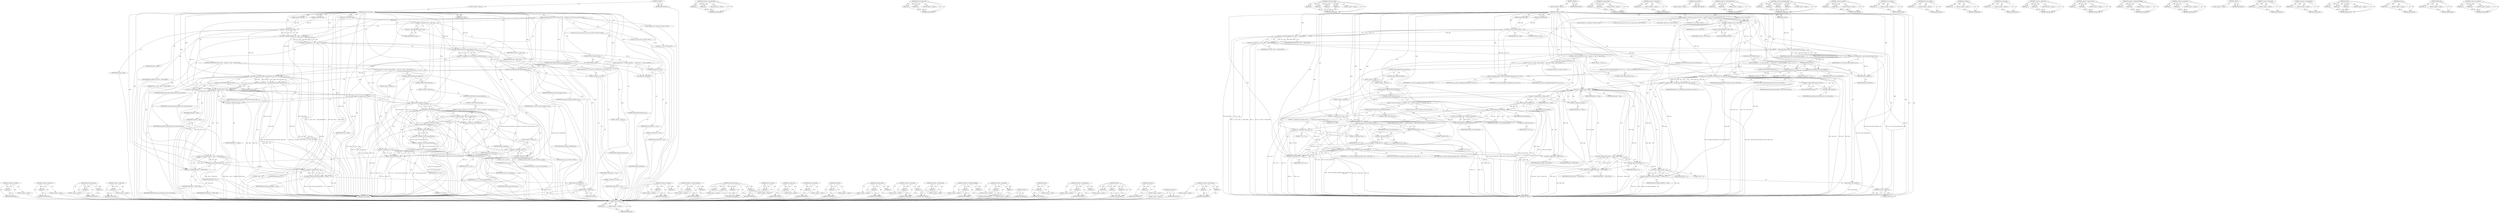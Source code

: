 digraph "&lt;operator&gt;.expressionList" {
vulnerable_258 [label=<(METHOD,pte_present)>];
vulnerable_259 [label=<(PARAM,p1)>];
vulnerable_260 [label=<(BLOCK,&lt;empty&gt;,&lt;empty&gt;)>];
vulnerable_261 [label=<(METHOD_RETURN,ANY)>];
vulnerable_240 [label=<(METHOD,&lt;operator&gt;.assignmentPlus)>];
vulnerable_241 [label=<(PARAM,p1)>];
vulnerable_242 [label=<(PARAM,p2)>];
vulnerable_243 [label=<(BLOCK,&lt;empty&gt;,&lt;empty&gt;)>];
vulnerable_244 [label=<(METHOD_RETURN,ANY)>];
vulnerable_189 [label=<(METHOD,pmd_trans_huge_lock)>];
vulnerable_190 [label=<(PARAM,p1)>];
vulnerable_191 [label=<(PARAM,p2)>];
vulnerable_192 [label=<(BLOCK,&lt;empty&gt;,&lt;empty&gt;)>];
vulnerable_193 [label=<(METHOD_RETURN,ANY)>];
vulnerable_215 [label=<(METHOD,pte_offset_map_lock)>];
vulnerable_216 [label=<(PARAM,p1)>];
vulnerable_217 [label=<(PARAM,p2)>];
vulnerable_218 [label=<(PARAM,p3)>];
vulnerable_219 [label=<(PARAM,p4)>];
vulnerable_220 [label=<(BLOCK,&lt;empty&gt;,&lt;empty&gt;)>];
vulnerable_221 [label=<(METHOD_RETURN,ANY)>];
vulnerable_6 [label=<(METHOD,&lt;global&gt;)<SUB>1</SUB>>];
vulnerable_7 [label=<(BLOCK,&lt;empty&gt;,&lt;empty&gt;)<SUB>1</SUB>>];
vulnerable_8 [label=<(METHOD,mincore_pte_range)<SUB>1</SUB>>];
vulnerable_9 [label=<(PARAM,pmd_t *pmd)<SUB>1</SUB>>];
vulnerable_10 [label=<(PARAM,unsigned long addr)<SUB>1</SUB>>];
vulnerable_11 [label=<(PARAM,unsigned long end)<SUB>1</SUB>>];
vulnerable_12 [label=<(PARAM,struct mm_walk *walk)<SUB>2</SUB>>];
vulnerable_13 [label=<(BLOCK,{
	spinlock_t *ptl;
	struct vm_area_struct *vma...,{
	spinlock_t *ptl;
	struct vm_area_struct *vma...)<SUB>3</SUB>>];
vulnerable_14 [label="<(LOCAL,spinlock_t* ptl: spinlock_t*)<SUB>4</SUB>>"];
vulnerable_15 [label="<(LOCAL,struct vm_area_struct* vma: vm_area_struct*)<SUB>5</SUB>>"];
vulnerable_16 [label=<(&lt;operator&gt;.assignment,*vma = walk-&gt;vma)<SUB>5</SUB>>];
vulnerable_17 [label=<(IDENTIFIER,vma,*vma = walk-&gt;vma)<SUB>5</SUB>>];
vulnerable_18 [label=<(&lt;operator&gt;.indirectFieldAccess,walk-&gt;vma)<SUB>5</SUB>>];
vulnerable_19 [label=<(IDENTIFIER,walk,*vma = walk-&gt;vma)<SUB>5</SUB>>];
vulnerable_20 [label=<(FIELD_IDENTIFIER,vma,vma)<SUB>5</SUB>>];
vulnerable_21 [label="<(LOCAL,pte_t* ptep: pte_t*)<SUB>6</SUB>>"];
vulnerable_22 [label="<(LOCAL,int nr: int)<SUB>8</SUB>>"];
vulnerable_23 [label=<(&lt;operator&gt;.assignment,nr = (end - addr) &gt;&gt; PAGE_SHIFT)<SUB>8</SUB>>];
vulnerable_24 [label=<(IDENTIFIER,nr,nr = (end - addr) &gt;&gt; PAGE_SHIFT)<SUB>8</SUB>>];
vulnerable_25 [label=<(&lt;operator&gt;.arithmeticShiftRight,(end - addr) &gt;&gt; PAGE_SHIFT)<SUB>8</SUB>>];
vulnerable_26 [label=<(&lt;operator&gt;.subtraction,end - addr)<SUB>8</SUB>>];
vulnerable_27 [label=<(IDENTIFIER,end,end - addr)<SUB>8</SUB>>];
vulnerable_28 [label=<(IDENTIFIER,addr,end - addr)<SUB>8</SUB>>];
vulnerable_29 [label=<(IDENTIFIER,PAGE_SHIFT,(end - addr) &gt;&gt; PAGE_SHIFT)<SUB>8</SUB>>];
vulnerable_30 [label=<(&lt;operator&gt;.assignment,ptl = pmd_trans_huge_lock(pmd, vma))<SUB>10</SUB>>];
vulnerable_31 [label=<(IDENTIFIER,ptl,ptl = pmd_trans_huge_lock(pmd, vma))<SUB>10</SUB>>];
vulnerable_32 [label=<(pmd_trans_huge_lock,pmd_trans_huge_lock(pmd, vma))<SUB>10</SUB>>];
vulnerable_33 [label=<(IDENTIFIER,pmd,pmd_trans_huge_lock(pmd, vma))<SUB>10</SUB>>];
vulnerable_34 [label=<(IDENTIFIER,vma,pmd_trans_huge_lock(pmd, vma))<SUB>10</SUB>>];
vulnerable_35 [label=<(CONTROL_STRUCTURE,IF,if (ptl))<SUB>11</SUB>>];
vulnerable_36 [label=<(IDENTIFIER,ptl,if (ptl))<SUB>11</SUB>>];
vulnerable_37 [label=<(BLOCK,{
		memset(vec, 1, nr);
		spin_unlock(ptl);
 		...,{
		memset(vec, 1, nr);
		spin_unlock(ptl);
 		...)<SUB>11</SUB>>];
vulnerable_38 [label=<(memset,memset(vec, 1, nr))<SUB>12</SUB>>];
vulnerable_39 [label=<(IDENTIFIER,vec,memset(vec, 1, nr))<SUB>12</SUB>>];
vulnerable_40 [label=<(LITERAL,1,memset(vec, 1, nr))<SUB>12</SUB>>];
vulnerable_41 [label=<(IDENTIFIER,nr,memset(vec, 1, nr))<SUB>12</SUB>>];
vulnerable_42 [label=<(spin_unlock,spin_unlock(ptl))<SUB>13</SUB>>];
vulnerable_43 [label=<(IDENTIFIER,ptl,spin_unlock(ptl))<SUB>13</SUB>>];
vulnerable_44 [label=<(CONTROL_STRUCTURE,GOTO,goto out;)<SUB>14</SUB>>];
vulnerable_45 [label=<(CONTROL_STRUCTURE,IF,if (pmd_trans_unstable(pmd)))<SUB>17</SUB>>];
vulnerable_46 [label=<(pmd_trans_unstable,pmd_trans_unstable(pmd))<SUB>17</SUB>>];
vulnerable_47 [label=<(IDENTIFIER,pmd,pmd_trans_unstable(pmd))<SUB>17</SUB>>];
vulnerable_48 [label=<(BLOCK,{
		__mincore_unmapped_range(addr, end, vma, ve...,{
		__mincore_unmapped_range(addr, end, vma, ve...)<SUB>17</SUB>>];
vulnerable_49 [label=<(__mincore_unmapped_range,__mincore_unmapped_range(addr, end, vma, vec))<SUB>18</SUB>>];
vulnerable_50 [label=<(IDENTIFIER,addr,__mincore_unmapped_range(addr, end, vma, vec))<SUB>18</SUB>>];
vulnerable_51 [label=<(IDENTIFIER,end,__mincore_unmapped_range(addr, end, vma, vec))<SUB>18</SUB>>];
vulnerable_52 [label=<(IDENTIFIER,vma,__mincore_unmapped_range(addr, end, vma, vec))<SUB>18</SUB>>];
vulnerable_53 [label=<(IDENTIFIER,vec,__mincore_unmapped_range(addr, end, vma, vec))<SUB>18</SUB>>];
vulnerable_54 [label=<(CONTROL_STRUCTURE,GOTO,goto out;)<SUB>19</SUB>>];
vulnerable_55 [label=<(&lt;operator&gt;.assignment,ptep = pte_offset_map_lock(walk-&gt;mm, pmd, addr,...)<SUB>22</SUB>>];
vulnerable_56 [label=<(IDENTIFIER,ptep,ptep = pte_offset_map_lock(walk-&gt;mm, pmd, addr,...)<SUB>22</SUB>>];
vulnerable_57 [label=<(pte_offset_map_lock,pte_offset_map_lock(walk-&gt;mm, pmd, addr, &amp;ptl))<SUB>22</SUB>>];
vulnerable_58 [label=<(&lt;operator&gt;.indirectFieldAccess,walk-&gt;mm)<SUB>22</SUB>>];
vulnerable_59 [label=<(IDENTIFIER,walk,pte_offset_map_lock(walk-&gt;mm, pmd, addr, &amp;ptl))<SUB>22</SUB>>];
vulnerable_60 [label=<(FIELD_IDENTIFIER,mm,mm)<SUB>22</SUB>>];
vulnerable_61 [label=<(IDENTIFIER,pmd,pte_offset_map_lock(walk-&gt;mm, pmd, addr, &amp;ptl))<SUB>22</SUB>>];
vulnerable_62 [label=<(IDENTIFIER,addr,pte_offset_map_lock(walk-&gt;mm, pmd, addr, &amp;ptl))<SUB>22</SUB>>];
vulnerable_63 [label=<(&lt;operator&gt;.addressOf,&amp;ptl)<SUB>22</SUB>>];
vulnerable_64 [label=<(IDENTIFIER,ptl,pte_offset_map_lock(walk-&gt;mm, pmd, addr, &amp;ptl))<SUB>22</SUB>>];
vulnerable_65 [label=<(CONTROL_STRUCTURE,FOR,for (;addr != end;ptep++, addr += PAGE_SIZE))<SUB>23</SUB>>];
vulnerable_66 [label=<(BLOCK,&lt;empty&gt;,&lt;empty&gt;)<SUB>23</SUB>>];
vulnerable_67 [label=<(&lt;operator&gt;.notEquals,addr != end)<SUB>23</SUB>>];
vulnerable_68 [label=<(IDENTIFIER,addr,addr != end)<SUB>23</SUB>>];
vulnerable_69 [label=<(IDENTIFIER,end,addr != end)<SUB>23</SUB>>];
vulnerable_70 [label=<(&lt;operator&gt;.expressionList,ptep++, addr += PAGE_SIZE)<SUB>23</SUB>>];
vulnerable_71 [label=<(&lt;operator&gt;.postIncrement,ptep++)<SUB>23</SUB>>];
vulnerable_72 [label=<(IDENTIFIER,ptep,ptep++)<SUB>23</SUB>>];
vulnerable_73 [label=<(&lt;operator&gt;.assignmentPlus,addr += PAGE_SIZE)<SUB>23</SUB>>];
vulnerable_74 [label=<(IDENTIFIER,addr,addr += PAGE_SIZE)<SUB>23</SUB>>];
vulnerable_75 [label=<(IDENTIFIER,PAGE_SIZE,addr += PAGE_SIZE)<SUB>23</SUB>>];
vulnerable_76 [label=<(BLOCK,{
 		pte_t pte = *ptep;
 
 		if (pte_none(pte))...,{
 		pte_t pte = *ptep;
 
 		if (pte_none(pte))...)<SUB>23</SUB>>];
vulnerable_77 [label="<(LOCAL,pte_t pte: pte_t)<SUB>24</SUB>>"];
vulnerable_78 [label=<(&lt;operator&gt;.assignment,pte = *ptep)<SUB>24</SUB>>];
vulnerable_79 [label=<(IDENTIFIER,pte,pte = *ptep)<SUB>24</SUB>>];
vulnerable_80 [label=<(&lt;operator&gt;.indirection,*ptep)<SUB>24</SUB>>];
vulnerable_81 [label=<(IDENTIFIER,ptep,pte = *ptep)<SUB>24</SUB>>];
vulnerable_82 [label=<(CONTROL_STRUCTURE,IF,if (pte_none(pte)))<SUB>26</SUB>>];
vulnerable_83 [label=<(pte_none,pte_none(pte))<SUB>26</SUB>>];
vulnerable_84 [label=<(IDENTIFIER,pte,pte_none(pte))<SUB>26</SUB>>];
vulnerable_85 [label=<(BLOCK,&lt;empty&gt;,&lt;empty&gt;)<SUB>27</SUB>>];
vulnerable_86 [label=<(__mincore_unmapped_range,__mincore_unmapped_range(addr, addr + PAGE_SIZE...)<SUB>27</SUB>>];
vulnerable_87 [label=<(IDENTIFIER,addr,__mincore_unmapped_range(addr, addr + PAGE_SIZE...)<SUB>27</SUB>>];
vulnerable_88 [label=<(&lt;operator&gt;.addition,addr + PAGE_SIZE)<SUB>27</SUB>>];
vulnerable_89 [label=<(IDENTIFIER,addr,addr + PAGE_SIZE)<SUB>27</SUB>>];
vulnerable_90 [label=<(IDENTIFIER,PAGE_SIZE,addr + PAGE_SIZE)<SUB>27</SUB>>];
vulnerable_91 [label=<(IDENTIFIER,vma,__mincore_unmapped_range(addr, addr + PAGE_SIZE...)<SUB>28</SUB>>];
vulnerable_92 [label=<(IDENTIFIER,vec,__mincore_unmapped_range(addr, addr + PAGE_SIZE...)<SUB>28</SUB>>];
vulnerable_93 [label=<(CONTROL_STRUCTURE,ELSE,else)<SUB>29</SUB>>];
vulnerable_94 [label=<(BLOCK,&lt;empty&gt;,&lt;empty&gt;)<SUB>29</SUB>>];
vulnerable_95 [label=<(CONTROL_STRUCTURE,IF,if (pte_present(pte)))<SUB>29</SUB>>];
vulnerable_96 [label=<(pte_present,pte_present(pte))<SUB>29</SUB>>];
vulnerable_97 [label=<(IDENTIFIER,pte,pte_present(pte))<SUB>29</SUB>>];
vulnerable_98 [label=<(BLOCK,&lt;empty&gt;,&lt;empty&gt;)<SUB>30</SUB>>];
vulnerable_99 [label=<(&lt;operator&gt;.assignment,*vec = 1)<SUB>30</SUB>>];
vulnerable_100 [label=<(&lt;operator&gt;.indirection,*vec)<SUB>30</SUB>>];
vulnerable_101 [label=<(IDENTIFIER,vec,*vec = 1)<SUB>30</SUB>>];
vulnerable_102 [label=<(LITERAL,1,*vec = 1)<SUB>30</SUB>>];
vulnerable_103 [label=<(CONTROL_STRUCTURE,ELSE,else)<SUB>31</SUB>>];
vulnerable_104 [label=<(BLOCK,{ /* pte is a swap entry */
 			swp_entry_t ent...,{ /* pte is a swap entry */
 			swp_entry_t ent...)<SUB>31</SUB>>];
vulnerable_105 [label="<(LOCAL,swp_entry_t entry: swp_entry_t)<SUB>32</SUB>>"];
vulnerable_106 [label=<(&lt;operator&gt;.assignment,entry = pte_to_swp_entry(pte))<SUB>32</SUB>>];
vulnerable_107 [label=<(IDENTIFIER,entry,entry = pte_to_swp_entry(pte))<SUB>32</SUB>>];
vulnerable_108 [label=<(pte_to_swp_entry,pte_to_swp_entry(pte))<SUB>32</SUB>>];
vulnerable_109 [label=<(IDENTIFIER,pte,pte_to_swp_entry(pte))<SUB>32</SUB>>];
vulnerable_110 [label=<(CONTROL_STRUCTURE,IF,if (non_swap_entry(entry)))<SUB>34</SUB>>];
vulnerable_111 [label=<(non_swap_entry,non_swap_entry(entry))<SUB>34</SUB>>];
vulnerable_112 [label=<(IDENTIFIER,entry,non_swap_entry(entry))<SUB>34</SUB>>];
vulnerable_113 [label=<(BLOCK,{
				/*
				 * migration or hwpoison entries a...,{
				/*
				 * migration or hwpoison entries a...)<SUB>34</SUB>>];
vulnerable_114 [label=<(&lt;operator&gt;.assignment,*vec = 1)<SUB>39</SUB>>];
vulnerable_115 [label=<(&lt;operator&gt;.indirection,*vec)<SUB>39</SUB>>];
vulnerable_116 [label=<(IDENTIFIER,vec,*vec = 1)<SUB>39</SUB>>];
vulnerable_117 [label=<(LITERAL,1,*vec = 1)<SUB>39</SUB>>];
vulnerable_118 [label=<(CONTROL_STRUCTURE,ELSE,else)<SUB>40</SUB>>];
vulnerable_119 [label=<(BLOCK,{
#ifdef CONFIG_SWAP
				*vec = mincore_page(sw...,{
#ifdef CONFIG_SWAP
				*vec = mincore_page(sw...)<SUB>40</SUB>>];
vulnerable_120 [label=<(WARN_ON,WARN_ON(1))<SUB>45</SUB>>];
vulnerable_121 [label=<(LITERAL,1,WARN_ON(1))<SUB>45</SUB>>];
vulnerable_122 [label=<(&lt;operator&gt;.assignment,*vec = 1)<SUB>46</SUB>>];
vulnerable_123 [label=<(&lt;operator&gt;.indirection,*vec)<SUB>46</SUB>>];
vulnerable_124 [label=<(IDENTIFIER,vec,*vec = 1)<SUB>46</SUB>>];
vulnerable_125 [label=<(LITERAL,1,*vec = 1)<SUB>46</SUB>>];
vulnerable_126 [label=<(&lt;operator&gt;.postIncrement,vec++)<SUB>50</SUB>>];
vulnerable_127 [label=<(IDENTIFIER,vec,vec++)<SUB>50</SUB>>];
vulnerable_128 [label=<(pte_unmap_unlock,pte_unmap_unlock(ptep - 1, ptl))<SUB>52</SUB>>];
vulnerable_129 [label=<(&lt;operator&gt;.subtraction,ptep - 1)<SUB>52</SUB>>];
vulnerable_130 [label=<(IDENTIFIER,ptep,ptep - 1)<SUB>52</SUB>>];
vulnerable_131 [label=<(LITERAL,1,ptep - 1)<SUB>52</SUB>>];
vulnerable_132 [label=<(IDENTIFIER,ptl,pte_unmap_unlock(ptep - 1, ptl))<SUB>52</SUB>>];
vulnerable_133 [label=<(cond_resched,cond_resched())<SUB>55</SUB>>];
vulnerable_134 [label=<(RETURN,return 0;,return 0;)<SUB>56</SUB>>];
vulnerable_135 [label=<(LITERAL,0,return 0;)<SUB>56</SUB>>];
vulnerable_136 [label=<(METHOD_RETURN,int)<SUB>1</SUB>>];
vulnerable_138 [label=<(METHOD_RETURN,ANY)<SUB>1</SUB>>];
vulnerable_274 [label=<(METHOD,pte_unmap_unlock)>];
vulnerable_275 [label=<(PARAM,p1)>];
vulnerable_276 [label=<(PARAM,p2)>];
vulnerable_277 [label=<(BLOCK,&lt;empty&gt;,&lt;empty&gt;)>];
vulnerable_278 [label=<(METHOD_RETURN,ANY)>];
vulnerable_222 [label=<(METHOD,&lt;operator&gt;.addressOf)>];
vulnerable_223 [label=<(PARAM,p1)>];
vulnerable_224 [label=<(BLOCK,&lt;empty&gt;,&lt;empty&gt;)>];
vulnerable_225 [label=<(METHOD_RETURN,ANY)>];
vulnerable_279 [label=<(METHOD,cond_resched)>];
vulnerable_280 [label=<(BLOCK,&lt;empty&gt;,&lt;empty&gt;)>];
vulnerable_281 [label=<(METHOD_RETURN,ANY)>];
vulnerable_174 [label=<(METHOD,&lt;operator&gt;.indirectFieldAccess)>];
vulnerable_175 [label=<(PARAM,p1)>];
vulnerable_176 [label=<(PARAM,p2)>];
vulnerable_177 [label=<(BLOCK,&lt;empty&gt;,&lt;empty&gt;)>];
vulnerable_178 [label=<(METHOD_RETURN,ANY)>];
vulnerable_208 [label=<(METHOD,__mincore_unmapped_range)>];
vulnerable_209 [label=<(PARAM,p1)>];
vulnerable_210 [label=<(PARAM,p2)>];
vulnerable_211 [label=<(PARAM,p3)>];
vulnerable_212 [label=<(PARAM,p4)>];
vulnerable_213 [label=<(BLOCK,&lt;empty&gt;,&lt;empty&gt;)>];
vulnerable_214 [label=<(METHOD_RETURN,ANY)>];
vulnerable_253 [label=<(METHOD,&lt;operator&gt;.addition)>];
vulnerable_254 [label=<(PARAM,p1)>];
vulnerable_255 [label=<(PARAM,p2)>];
vulnerable_256 [label=<(BLOCK,&lt;empty&gt;,&lt;empty&gt;)>];
vulnerable_257 [label=<(METHOD_RETURN,ANY)>];
vulnerable_262 [label=<(METHOD,pte_to_swp_entry)>];
vulnerable_263 [label=<(PARAM,p1)>];
vulnerable_264 [label=<(BLOCK,&lt;empty&gt;,&lt;empty&gt;)>];
vulnerable_265 [label=<(METHOD_RETURN,ANY)>];
vulnerable_204 [label=<(METHOD,pmd_trans_unstable)>];
vulnerable_205 [label=<(PARAM,p1)>];
vulnerable_206 [label=<(BLOCK,&lt;empty&gt;,&lt;empty&gt;)>];
vulnerable_207 [label=<(METHOD_RETURN,ANY)>];
vulnerable_200 [label=<(METHOD,spin_unlock)>];
vulnerable_201 [label=<(PARAM,p1)>];
vulnerable_202 [label=<(BLOCK,&lt;empty&gt;,&lt;empty&gt;)>];
vulnerable_203 [label=<(METHOD_RETURN,ANY)>];
vulnerable_266 [label=<(METHOD,non_swap_entry)>];
vulnerable_267 [label=<(PARAM,p1)>];
vulnerable_268 [label=<(BLOCK,&lt;empty&gt;,&lt;empty&gt;)>];
vulnerable_269 [label=<(METHOD_RETURN,ANY)>];
vulnerable_184 [label=<(METHOD,&lt;operator&gt;.subtraction)>];
vulnerable_185 [label=<(PARAM,p1)>];
vulnerable_186 [label=<(PARAM,p2)>];
vulnerable_187 [label=<(BLOCK,&lt;empty&gt;,&lt;empty&gt;)>];
vulnerable_188 [label=<(METHOD_RETURN,ANY)>];
vulnerable_231 [label=<(METHOD,&lt;operator&gt;.expressionList)>];
vulnerable_232 [label=<(PARAM,p1)>];
vulnerable_233 [label=<(PARAM,p2)>];
vulnerable_234 [label=<(BLOCK,&lt;empty&gt;,&lt;empty&gt;)>];
vulnerable_235 [label=<(METHOD_RETURN,ANY)>];
vulnerable_179 [label=<(METHOD,&lt;operator&gt;.arithmeticShiftRight)>];
vulnerable_180 [label=<(PARAM,p1)>];
vulnerable_181 [label=<(PARAM,p2)>];
vulnerable_182 [label=<(BLOCK,&lt;empty&gt;,&lt;empty&gt;)>];
vulnerable_183 [label=<(METHOD_RETURN,ANY)>];
vulnerable_169 [label=<(METHOD,&lt;operator&gt;.assignment)>];
vulnerable_170 [label=<(PARAM,p1)>];
vulnerable_171 [label=<(PARAM,p2)>];
vulnerable_172 [label=<(BLOCK,&lt;empty&gt;,&lt;empty&gt;)>];
vulnerable_173 [label=<(METHOD_RETURN,ANY)>];
vulnerable_163 [label=<(METHOD,&lt;global&gt;)<SUB>1</SUB>>];
vulnerable_164 [label=<(BLOCK,&lt;empty&gt;,&lt;empty&gt;)>];
vulnerable_165 [label=<(METHOD_RETURN,ANY)>];
vulnerable_245 [label=<(METHOD,&lt;operator&gt;.indirection)>];
vulnerable_246 [label=<(PARAM,p1)>];
vulnerable_247 [label=<(BLOCK,&lt;empty&gt;,&lt;empty&gt;)>];
vulnerable_248 [label=<(METHOD_RETURN,ANY)>];
vulnerable_236 [label=<(METHOD,&lt;operator&gt;.postIncrement)>];
vulnerable_237 [label=<(PARAM,p1)>];
vulnerable_238 [label=<(BLOCK,&lt;empty&gt;,&lt;empty&gt;)>];
vulnerable_239 [label=<(METHOD_RETURN,ANY)>];
vulnerable_194 [label=<(METHOD,memset)>];
vulnerable_195 [label=<(PARAM,p1)>];
vulnerable_196 [label=<(PARAM,p2)>];
vulnerable_197 [label=<(PARAM,p3)>];
vulnerable_198 [label=<(BLOCK,&lt;empty&gt;,&lt;empty&gt;)>];
vulnerable_199 [label=<(METHOD_RETURN,ANY)>];
vulnerable_249 [label=<(METHOD,pte_none)>];
vulnerable_250 [label=<(PARAM,p1)>];
vulnerable_251 [label=<(BLOCK,&lt;empty&gt;,&lt;empty&gt;)>];
vulnerable_252 [label=<(METHOD_RETURN,ANY)>];
vulnerable_270 [label=<(METHOD,WARN_ON)>];
vulnerable_271 [label=<(PARAM,p1)>];
vulnerable_272 [label=<(BLOCK,&lt;empty&gt;,&lt;empty&gt;)>];
vulnerable_273 [label=<(METHOD_RETURN,ANY)>];
vulnerable_226 [label=<(METHOD,&lt;operator&gt;.notEquals)>];
vulnerable_227 [label=<(PARAM,p1)>];
vulnerable_228 [label=<(PARAM,p2)>];
vulnerable_229 [label=<(BLOCK,&lt;empty&gt;,&lt;empty&gt;)>];
vulnerable_230 [label=<(METHOD_RETURN,ANY)>];
fixed_241 [label=<(METHOD,&lt;operator&gt;.logicalNot)>];
fixed_242 [label=<(PARAM,p1)>];
fixed_243 [label=<(BLOCK,&lt;empty&gt;,&lt;empty&gt;)>];
fixed_244 [label=<(METHOD_RETURN,ANY)>];
fixed_225 [label=<(METHOD,&lt;operator&gt;.indirection)>];
fixed_226 [label=<(PARAM,p1)>];
fixed_227 [label=<(BLOCK,&lt;empty&gt;,&lt;empty&gt;)>];
fixed_228 [label=<(METHOD_RETURN,ANY)>];
fixed_176 [label=<(METHOD,pmd_trans_huge_lock)>];
fixed_177 [label=<(PARAM,p1)>];
fixed_178 [label=<(PARAM,p2)>];
fixed_179 [label=<(BLOCK,&lt;empty&gt;,&lt;empty&gt;)>];
fixed_180 [label=<(METHOD_RETURN,ANY)>];
fixed_202 [label=<(METHOD,&lt;operator&gt;.addressOf)>];
fixed_203 [label=<(PARAM,p1)>];
fixed_204 [label=<(BLOCK,&lt;empty&gt;,&lt;empty&gt;)>];
fixed_205 [label=<(METHOD_RETURN,ANY)>];
fixed_6 [label=<(METHOD,&lt;global&gt;)<SUB>1</SUB>>];
fixed_7 [label=<(BLOCK,&lt;empty&gt;,&lt;empty&gt;)<SUB>1</SUB>>];
fixed_8 [label=<(METHOD,mincore_pte_range)<SUB>1</SUB>>];
fixed_9 [label=<(PARAM,pmd_t *pmd)<SUB>1</SUB>>];
fixed_10 [label=<(PARAM,unsigned long addr)<SUB>1</SUB>>];
fixed_11 [label=<(PARAM,unsigned long end)<SUB>1</SUB>>];
fixed_12 [label=<(PARAM,struct mm_walk *walk)<SUB>2</SUB>>];
fixed_13 [label=<(BLOCK,{
	spinlock_t *ptl;
	struct vm_area_struct *vma...,{
	spinlock_t *ptl;
	struct vm_area_struct *vma...)<SUB>3</SUB>>];
fixed_14 [label="<(LOCAL,spinlock_t* ptl: spinlock_t*)<SUB>4</SUB>>"];
fixed_15 [label="<(LOCAL,struct vm_area_struct* vma: vm_area_struct*)<SUB>5</SUB>>"];
fixed_16 [label=<(&lt;operator&gt;.assignment,*vma = walk-&gt;vma)<SUB>5</SUB>>];
fixed_17 [label=<(IDENTIFIER,vma,*vma = walk-&gt;vma)<SUB>5</SUB>>];
fixed_18 [label=<(&lt;operator&gt;.indirectFieldAccess,walk-&gt;vma)<SUB>5</SUB>>];
fixed_19 [label=<(IDENTIFIER,walk,*vma = walk-&gt;vma)<SUB>5</SUB>>];
fixed_20 [label=<(FIELD_IDENTIFIER,vma,vma)<SUB>5</SUB>>];
fixed_21 [label="<(LOCAL,pte_t* ptep: pte_t*)<SUB>6</SUB>>"];
fixed_22 [label="<(LOCAL,int nr: int)<SUB>8</SUB>>"];
fixed_23 [label=<(&lt;operator&gt;.assignment,nr = (end - addr) &gt;&gt; PAGE_SHIFT)<SUB>8</SUB>>];
fixed_24 [label=<(IDENTIFIER,nr,nr = (end - addr) &gt;&gt; PAGE_SHIFT)<SUB>8</SUB>>];
fixed_25 [label=<(&lt;operator&gt;.arithmeticShiftRight,(end - addr) &gt;&gt; PAGE_SHIFT)<SUB>8</SUB>>];
fixed_26 [label=<(&lt;operator&gt;.subtraction,end - addr)<SUB>8</SUB>>];
fixed_27 [label=<(IDENTIFIER,end,end - addr)<SUB>8</SUB>>];
fixed_28 [label=<(IDENTIFIER,addr,end - addr)<SUB>8</SUB>>];
fixed_29 [label=<(IDENTIFIER,PAGE_SHIFT,(end - addr) &gt;&gt; PAGE_SHIFT)<SUB>8</SUB>>];
fixed_30 [label=<(&lt;operator&gt;.assignment,ptl = pmd_trans_huge_lock(pmd, vma))<SUB>10</SUB>>];
fixed_31 [label=<(IDENTIFIER,ptl,ptl = pmd_trans_huge_lock(pmd, vma))<SUB>10</SUB>>];
fixed_32 [label=<(pmd_trans_huge_lock,pmd_trans_huge_lock(pmd, vma))<SUB>10</SUB>>];
fixed_33 [label=<(IDENTIFIER,pmd,pmd_trans_huge_lock(pmd, vma))<SUB>10</SUB>>];
fixed_34 [label=<(IDENTIFIER,vma,pmd_trans_huge_lock(pmd, vma))<SUB>10</SUB>>];
fixed_35 [label=<(CONTROL_STRUCTURE,IF,if (ptl))<SUB>11</SUB>>];
fixed_36 [label=<(IDENTIFIER,ptl,if (ptl))<SUB>11</SUB>>];
fixed_37 [label=<(BLOCK,{
		memset(vec, 1, nr);
		spin_unlock(ptl);
 		...,{
		memset(vec, 1, nr);
		spin_unlock(ptl);
 		...)<SUB>11</SUB>>];
fixed_38 [label=<(memset,memset(vec, 1, nr))<SUB>12</SUB>>];
fixed_39 [label=<(IDENTIFIER,vec,memset(vec, 1, nr))<SUB>12</SUB>>];
fixed_40 [label=<(LITERAL,1,memset(vec, 1, nr))<SUB>12</SUB>>];
fixed_41 [label=<(IDENTIFIER,nr,memset(vec, 1, nr))<SUB>12</SUB>>];
fixed_42 [label=<(spin_unlock,spin_unlock(ptl))<SUB>13</SUB>>];
fixed_43 [label=<(IDENTIFIER,ptl,spin_unlock(ptl))<SUB>13</SUB>>];
fixed_44 [label=<(CONTROL_STRUCTURE,GOTO,goto out;)<SUB>14</SUB>>];
fixed_45 [label=<(CONTROL_STRUCTURE,IF,if (pmd_trans_unstable(pmd)))<SUB>18</SUB>>];
fixed_46 [label=<(pmd_trans_unstable,pmd_trans_unstable(pmd))<SUB>18</SUB>>];
fixed_47 [label=<(IDENTIFIER,pmd,pmd_trans_unstable(pmd))<SUB>18</SUB>>];
fixed_48 [label=<(BLOCK,{
		memset(vec, 1, nr);
 		goto out;
 	},{
		memset(vec, 1, nr);
 		goto out;
 	})<SUB>18</SUB>>];
fixed_49 [label=<(memset,memset(vec, 1, nr))<SUB>19</SUB>>];
fixed_50 [label=<(IDENTIFIER,vec,memset(vec, 1, nr))<SUB>19</SUB>>];
fixed_51 [label=<(LITERAL,1,memset(vec, 1, nr))<SUB>19</SUB>>];
fixed_52 [label=<(IDENTIFIER,nr,memset(vec, 1, nr))<SUB>19</SUB>>];
fixed_53 [label=<(CONTROL_STRUCTURE,GOTO,goto out;)<SUB>20</SUB>>];
fixed_54 [label=<(&lt;operator&gt;.assignment,ptep = pte_offset_map_lock(walk-&gt;mm, pmd, addr,...)<SUB>23</SUB>>];
fixed_55 [label=<(IDENTIFIER,ptep,ptep = pte_offset_map_lock(walk-&gt;mm, pmd, addr,...)<SUB>23</SUB>>];
fixed_56 [label=<(pte_offset_map_lock,pte_offset_map_lock(walk-&gt;mm, pmd, addr, &amp;ptl))<SUB>23</SUB>>];
fixed_57 [label=<(&lt;operator&gt;.indirectFieldAccess,walk-&gt;mm)<SUB>23</SUB>>];
fixed_58 [label=<(IDENTIFIER,walk,pte_offset_map_lock(walk-&gt;mm, pmd, addr, &amp;ptl))<SUB>23</SUB>>];
fixed_59 [label=<(FIELD_IDENTIFIER,mm,mm)<SUB>23</SUB>>];
fixed_60 [label=<(IDENTIFIER,pmd,pte_offset_map_lock(walk-&gt;mm, pmd, addr, &amp;ptl))<SUB>23</SUB>>];
fixed_61 [label=<(IDENTIFIER,addr,pte_offset_map_lock(walk-&gt;mm, pmd, addr, &amp;ptl))<SUB>23</SUB>>];
fixed_62 [label=<(&lt;operator&gt;.addressOf,&amp;ptl)<SUB>23</SUB>>];
fixed_63 [label=<(IDENTIFIER,ptl,pte_offset_map_lock(walk-&gt;mm, pmd, addr, &amp;ptl))<SUB>23</SUB>>];
fixed_64 [label=<(CONTROL_STRUCTURE,FOR,for (;addr != end;ptep++, addr += PAGE_SIZE))<SUB>24</SUB>>];
fixed_65 [label=<(BLOCK,&lt;empty&gt;,&lt;empty&gt;)<SUB>24</SUB>>];
fixed_66 [label=<(&lt;operator&gt;.notEquals,addr != end)<SUB>24</SUB>>];
fixed_67 [label=<(IDENTIFIER,addr,addr != end)<SUB>24</SUB>>];
fixed_68 [label=<(IDENTIFIER,end,addr != end)<SUB>24</SUB>>];
fixed_69 [label=<(&lt;operator&gt;.expressionList,ptep++, addr += PAGE_SIZE)<SUB>24</SUB>>];
fixed_70 [label=<(&lt;operator&gt;.postIncrement,ptep++)<SUB>24</SUB>>];
fixed_71 [label=<(IDENTIFIER,ptep,ptep++)<SUB>24</SUB>>];
fixed_72 [label=<(&lt;operator&gt;.assignmentPlus,addr += PAGE_SIZE)<SUB>24</SUB>>];
fixed_73 [label=<(IDENTIFIER,addr,addr += PAGE_SIZE)<SUB>24</SUB>>];
fixed_74 [label=<(IDENTIFIER,PAGE_SIZE,addr += PAGE_SIZE)<SUB>24</SUB>>];
fixed_75 [label=<(BLOCK,{
 		pte_t pte = *ptep;
 
 		if (pte_none(pte))...,{
 		pte_t pte = *ptep;
 
 		if (pte_none(pte))...)<SUB>24</SUB>>];
fixed_76 [label="<(LOCAL,pte_t pte: pte_t)<SUB>25</SUB>>"];
fixed_77 [label=<(&lt;operator&gt;.assignment,pte = *ptep)<SUB>25</SUB>>];
fixed_78 [label=<(IDENTIFIER,pte,pte = *ptep)<SUB>25</SUB>>];
fixed_79 [label=<(&lt;operator&gt;.indirection,*ptep)<SUB>25</SUB>>];
fixed_80 [label=<(IDENTIFIER,ptep,pte = *ptep)<SUB>25</SUB>>];
fixed_81 [label=<(CONTROL_STRUCTURE,IF,if (pte_none(pte)))<SUB>27</SUB>>];
fixed_82 [label=<(pte_none,pte_none(pte))<SUB>27</SUB>>];
fixed_83 [label=<(IDENTIFIER,pte,pte_none(pte))<SUB>27</SUB>>];
fixed_84 [label=<(BLOCK,&lt;empty&gt;,&lt;empty&gt;)<SUB>28</SUB>>];
fixed_85 [label=<(&lt;operator&gt;.assignment,*vec = 0)<SUB>28</SUB>>];
fixed_86 [label=<(&lt;operator&gt;.indirection,*vec)<SUB>28</SUB>>];
fixed_87 [label=<(IDENTIFIER,vec,*vec = 0)<SUB>28</SUB>>];
fixed_88 [label=<(LITERAL,0,*vec = 0)<SUB>28</SUB>>];
fixed_89 [label=<(CONTROL_STRUCTURE,ELSE,else)<SUB>29</SUB>>];
fixed_90 [label=<(BLOCK,&lt;empty&gt;,&lt;empty&gt;)<SUB>29</SUB>>];
fixed_91 [label=<(CONTROL_STRUCTURE,IF,if (pte_present(pte)))<SUB>29</SUB>>];
fixed_92 [label=<(pte_present,pte_present(pte))<SUB>29</SUB>>];
fixed_93 [label=<(IDENTIFIER,pte,pte_present(pte))<SUB>29</SUB>>];
fixed_94 [label=<(BLOCK,&lt;empty&gt;,&lt;empty&gt;)<SUB>30</SUB>>];
fixed_95 [label=<(&lt;operator&gt;.assignment,*vec = 1)<SUB>30</SUB>>];
fixed_96 [label=<(&lt;operator&gt;.indirection,*vec)<SUB>30</SUB>>];
fixed_97 [label=<(IDENTIFIER,vec,*vec = 1)<SUB>30</SUB>>];
fixed_98 [label=<(LITERAL,1,*vec = 1)<SUB>30</SUB>>];
fixed_99 [label=<(CONTROL_STRUCTURE,ELSE,else)<SUB>31</SUB>>];
fixed_100 [label=<(BLOCK,{ /* pte is a swap entry */
 			swp_entry_t ent...,{ /* pte is a swap entry */
 			swp_entry_t ent...)<SUB>31</SUB>>];
fixed_101 [label="<(LOCAL,swp_entry_t entry: swp_entry_t)<SUB>32</SUB>>"];
fixed_102 [label=<(&lt;operator&gt;.assignment,entry = pte_to_swp_entry(pte))<SUB>32</SUB>>];
fixed_103 [label=<(IDENTIFIER,entry,entry = pte_to_swp_entry(pte))<SUB>32</SUB>>];
fixed_104 [label=<(pte_to_swp_entry,pte_to_swp_entry(pte))<SUB>32</SUB>>];
fixed_105 [label=<(IDENTIFIER,pte,pte_to_swp_entry(pte))<SUB>32</SUB>>];
fixed_106 [label=<(&lt;operator&gt;.assignment,*vec = !!non_swap_entry(entry))<SUB>38</SUB>>];
fixed_107 [label=<(&lt;operator&gt;.indirection,*vec)<SUB>38</SUB>>];
fixed_108 [label=<(IDENTIFIER,vec,*vec = !!non_swap_entry(entry))<SUB>38</SUB>>];
fixed_109 [label=<(&lt;operator&gt;.logicalNot,!!non_swap_entry(entry))<SUB>38</SUB>>];
fixed_110 [label=<(&lt;operator&gt;.logicalNot,!non_swap_entry(entry))<SUB>38</SUB>>];
fixed_111 [label=<(non_swap_entry,non_swap_entry(entry))<SUB>38</SUB>>];
fixed_112 [label=<(IDENTIFIER,entry,non_swap_entry(entry))<SUB>38</SUB>>];
fixed_113 [label=<(&lt;operator&gt;.postIncrement,vec++)<SUB>40</SUB>>];
fixed_114 [label=<(IDENTIFIER,vec,vec++)<SUB>40</SUB>>];
fixed_115 [label=<(pte_unmap_unlock,pte_unmap_unlock(ptep - 1, ptl))<SUB>42</SUB>>];
fixed_116 [label=<(&lt;operator&gt;.subtraction,ptep - 1)<SUB>42</SUB>>];
fixed_117 [label=<(IDENTIFIER,ptep,ptep - 1)<SUB>42</SUB>>];
fixed_118 [label=<(LITERAL,1,ptep - 1)<SUB>42</SUB>>];
fixed_119 [label=<(IDENTIFIER,ptl,pte_unmap_unlock(ptep - 1, ptl))<SUB>42</SUB>>];
fixed_120 [label=<(cond_resched,cond_resched())<SUB>45</SUB>>];
fixed_121 [label=<(RETURN,return 0;,return 0;)<SUB>46</SUB>>];
fixed_122 [label=<(LITERAL,0,return 0;)<SUB>46</SUB>>];
fixed_123 [label=<(METHOD_RETURN,int)<SUB>1</SUB>>];
fixed_125 [label=<(METHOD_RETURN,ANY)<SUB>1</SUB>>];
fixed_206 [label=<(METHOD,&lt;operator&gt;.notEquals)>];
fixed_207 [label=<(PARAM,p1)>];
fixed_208 [label=<(PARAM,p2)>];
fixed_209 [label=<(BLOCK,&lt;empty&gt;,&lt;empty&gt;)>];
fixed_210 [label=<(METHOD_RETURN,ANY)>];
fixed_161 [label=<(METHOD,&lt;operator&gt;.indirectFieldAccess)>];
fixed_162 [label=<(PARAM,p1)>];
fixed_163 [label=<(PARAM,p2)>];
fixed_164 [label=<(BLOCK,&lt;empty&gt;,&lt;empty&gt;)>];
fixed_165 [label=<(METHOD_RETURN,ANY)>];
fixed_195 [label=<(METHOD,pte_offset_map_lock)>];
fixed_196 [label=<(PARAM,p1)>];
fixed_197 [label=<(PARAM,p2)>];
fixed_198 [label=<(PARAM,p3)>];
fixed_199 [label=<(PARAM,p4)>];
fixed_200 [label=<(BLOCK,&lt;empty&gt;,&lt;empty&gt;)>];
fixed_201 [label=<(METHOD_RETURN,ANY)>];
fixed_237 [label=<(METHOD,pte_to_swp_entry)>];
fixed_238 [label=<(PARAM,p1)>];
fixed_239 [label=<(BLOCK,&lt;empty&gt;,&lt;empty&gt;)>];
fixed_240 [label=<(METHOD_RETURN,ANY)>];
fixed_245 [label=<(METHOD,non_swap_entry)>];
fixed_246 [label=<(PARAM,p1)>];
fixed_247 [label=<(BLOCK,&lt;empty&gt;,&lt;empty&gt;)>];
fixed_248 [label=<(METHOD_RETURN,ANY)>];
fixed_191 [label=<(METHOD,pmd_trans_unstable)>];
fixed_192 [label=<(PARAM,p1)>];
fixed_193 [label=<(BLOCK,&lt;empty&gt;,&lt;empty&gt;)>];
fixed_194 [label=<(METHOD_RETURN,ANY)>];
fixed_187 [label=<(METHOD,spin_unlock)>];
fixed_188 [label=<(PARAM,p1)>];
fixed_189 [label=<(BLOCK,&lt;empty&gt;,&lt;empty&gt;)>];
fixed_190 [label=<(METHOD_RETURN,ANY)>];
fixed_249 [label=<(METHOD,pte_unmap_unlock)>];
fixed_250 [label=<(PARAM,p1)>];
fixed_251 [label=<(PARAM,p2)>];
fixed_252 [label=<(BLOCK,&lt;empty&gt;,&lt;empty&gt;)>];
fixed_253 [label=<(METHOD_RETURN,ANY)>];
fixed_171 [label=<(METHOD,&lt;operator&gt;.subtraction)>];
fixed_172 [label=<(PARAM,p1)>];
fixed_173 [label=<(PARAM,p2)>];
fixed_174 [label=<(BLOCK,&lt;empty&gt;,&lt;empty&gt;)>];
fixed_175 [label=<(METHOD_RETURN,ANY)>];
fixed_216 [label=<(METHOD,&lt;operator&gt;.postIncrement)>];
fixed_217 [label=<(PARAM,p1)>];
fixed_218 [label=<(BLOCK,&lt;empty&gt;,&lt;empty&gt;)>];
fixed_219 [label=<(METHOD_RETURN,ANY)>];
fixed_166 [label=<(METHOD,&lt;operator&gt;.arithmeticShiftRight)>];
fixed_167 [label=<(PARAM,p1)>];
fixed_168 [label=<(PARAM,p2)>];
fixed_169 [label=<(BLOCK,&lt;empty&gt;,&lt;empty&gt;)>];
fixed_170 [label=<(METHOD_RETURN,ANY)>];
fixed_156 [label=<(METHOD,&lt;operator&gt;.assignment)>];
fixed_157 [label=<(PARAM,p1)>];
fixed_158 [label=<(PARAM,p2)>];
fixed_159 [label=<(BLOCK,&lt;empty&gt;,&lt;empty&gt;)>];
fixed_160 [label=<(METHOD_RETURN,ANY)>];
fixed_150 [label=<(METHOD,&lt;global&gt;)<SUB>1</SUB>>];
fixed_151 [label=<(BLOCK,&lt;empty&gt;,&lt;empty&gt;)>];
fixed_152 [label=<(METHOD_RETURN,ANY)>];
fixed_229 [label=<(METHOD,pte_none)>];
fixed_230 [label=<(PARAM,p1)>];
fixed_231 [label=<(BLOCK,&lt;empty&gt;,&lt;empty&gt;)>];
fixed_232 [label=<(METHOD_RETURN,ANY)>];
fixed_220 [label=<(METHOD,&lt;operator&gt;.assignmentPlus)>];
fixed_221 [label=<(PARAM,p1)>];
fixed_222 [label=<(PARAM,p2)>];
fixed_223 [label=<(BLOCK,&lt;empty&gt;,&lt;empty&gt;)>];
fixed_224 [label=<(METHOD_RETURN,ANY)>];
fixed_181 [label=<(METHOD,memset)>];
fixed_182 [label=<(PARAM,p1)>];
fixed_183 [label=<(PARAM,p2)>];
fixed_184 [label=<(PARAM,p3)>];
fixed_185 [label=<(BLOCK,&lt;empty&gt;,&lt;empty&gt;)>];
fixed_186 [label=<(METHOD_RETURN,ANY)>];
fixed_233 [label=<(METHOD,pte_present)>];
fixed_234 [label=<(PARAM,p1)>];
fixed_235 [label=<(BLOCK,&lt;empty&gt;,&lt;empty&gt;)>];
fixed_236 [label=<(METHOD_RETURN,ANY)>];
fixed_254 [label=<(METHOD,cond_resched)>];
fixed_255 [label=<(BLOCK,&lt;empty&gt;,&lt;empty&gt;)>];
fixed_256 [label=<(METHOD_RETURN,ANY)>];
fixed_211 [label=<(METHOD,&lt;operator&gt;.expressionList)>];
fixed_212 [label=<(PARAM,p1)>];
fixed_213 [label=<(PARAM,p2)>];
fixed_214 [label=<(BLOCK,&lt;empty&gt;,&lt;empty&gt;)>];
fixed_215 [label=<(METHOD_RETURN,ANY)>];
vulnerable_258 -> vulnerable_259  [key=0, label="AST: "];
vulnerable_258 -> vulnerable_259  [key=1, label="DDG: "];
vulnerable_258 -> vulnerable_260  [key=0, label="AST: "];
vulnerable_258 -> vulnerable_261  [key=0, label="AST: "];
vulnerable_258 -> vulnerable_261  [key=1, label="CFG: "];
vulnerable_259 -> vulnerable_261  [key=0, label="DDG: p1"];
vulnerable_240 -> vulnerable_241  [key=0, label="AST: "];
vulnerable_240 -> vulnerable_241  [key=1, label="DDG: "];
vulnerable_240 -> vulnerable_243  [key=0, label="AST: "];
vulnerable_240 -> vulnerable_242  [key=0, label="AST: "];
vulnerable_240 -> vulnerable_242  [key=1, label="DDG: "];
vulnerable_240 -> vulnerable_244  [key=0, label="AST: "];
vulnerable_240 -> vulnerable_244  [key=1, label="CFG: "];
vulnerable_241 -> vulnerable_244  [key=0, label="DDG: p1"];
vulnerable_242 -> vulnerable_244  [key=0, label="DDG: p2"];
vulnerable_189 -> vulnerable_190  [key=0, label="AST: "];
vulnerable_189 -> vulnerable_190  [key=1, label="DDG: "];
vulnerable_189 -> vulnerable_192  [key=0, label="AST: "];
vulnerable_189 -> vulnerable_191  [key=0, label="AST: "];
vulnerable_189 -> vulnerable_191  [key=1, label="DDG: "];
vulnerable_189 -> vulnerable_193  [key=0, label="AST: "];
vulnerable_189 -> vulnerable_193  [key=1, label="CFG: "];
vulnerable_190 -> vulnerable_193  [key=0, label="DDG: p1"];
vulnerable_191 -> vulnerable_193  [key=0, label="DDG: p2"];
vulnerable_215 -> vulnerable_216  [key=0, label="AST: "];
vulnerable_215 -> vulnerable_216  [key=1, label="DDG: "];
vulnerable_215 -> vulnerable_220  [key=0, label="AST: "];
vulnerable_215 -> vulnerable_217  [key=0, label="AST: "];
vulnerable_215 -> vulnerable_217  [key=1, label="DDG: "];
vulnerable_215 -> vulnerable_221  [key=0, label="AST: "];
vulnerable_215 -> vulnerable_221  [key=1, label="CFG: "];
vulnerable_215 -> vulnerable_218  [key=0, label="AST: "];
vulnerable_215 -> vulnerable_218  [key=1, label="DDG: "];
vulnerable_215 -> vulnerable_219  [key=0, label="AST: "];
vulnerable_215 -> vulnerable_219  [key=1, label="DDG: "];
vulnerable_216 -> vulnerable_221  [key=0, label="DDG: p1"];
vulnerable_217 -> vulnerable_221  [key=0, label="DDG: p2"];
vulnerable_218 -> vulnerable_221  [key=0, label="DDG: p3"];
vulnerable_219 -> vulnerable_221  [key=0, label="DDG: p4"];
vulnerable_6 -> vulnerable_7  [key=0, label="AST: "];
vulnerable_6 -> vulnerable_138  [key=0, label="AST: "];
vulnerable_6 -> vulnerable_138  [key=1, label="CFG: "];
vulnerable_7 -> vulnerable_8  [key=0, label="AST: "];
vulnerable_8 -> vulnerable_9  [key=0, label="AST: "];
vulnerable_8 -> vulnerable_9  [key=1, label="DDG: "];
vulnerable_8 -> vulnerable_10  [key=0, label="AST: "];
vulnerable_8 -> vulnerable_10  [key=1, label="DDG: "];
vulnerable_8 -> vulnerable_11  [key=0, label="AST: "];
vulnerable_8 -> vulnerable_11  [key=1, label="DDG: "];
vulnerable_8 -> vulnerable_12  [key=0, label="AST: "];
vulnerable_8 -> vulnerable_12  [key=1, label="DDG: "];
vulnerable_8 -> vulnerable_13  [key=0, label="AST: "];
vulnerable_8 -> vulnerable_136  [key=0, label="AST: "];
vulnerable_8 -> vulnerable_20  [key=0, label="CFG: "];
vulnerable_8 -> vulnerable_133  [key=0, label="DDG: "];
vulnerable_8 -> vulnerable_134  [key=0, label="DDG: "];
vulnerable_8 -> vulnerable_36  [key=0, label="DDG: "];
vulnerable_8 -> vulnerable_128  [key=0, label="DDG: "];
vulnerable_8 -> vulnerable_135  [key=0, label="DDG: "];
vulnerable_8 -> vulnerable_25  [key=0, label="DDG: "];
vulnerable_8 -> vulnerable_32  [key=0, label="DDG: "];
vulnerable_8 -> vulnerable_46  [key=0, label="DDG: "];
vulnerable_8 -> vulnerable_57  [key=0, label="DDG: "];
vulnerable_8 -> vulnerable_67  [key=0, label="DDG: "];
vulnerable_8 -> vulnerable_70  [key=0, label="DDG: "];
vulnerable_8 -> vulnerable_129  [key=0, label="DDG: "];
vulnerable_8 -> vulnerable_26  [key=0, label="DDG: "];
vulnerable_8 -> vulnerable_38  [key=0, label="DDG: "];
vulnerable_8 -> vulnerable_42  [key=0, label="DDG: "];
vulnerable_8 -> vulnerable_49  [key=0, label="DDG: "];
vulnerable_8 -> vulnerable_71  [key=0, label="DDG: "];
vulnerable_8 -> vulnerable_73  [key=0, label="DDG: "];
vulnerable_8 -> vulnerable_126  [key=0, label="DDG: "];
vulnerable_8 -> vulnerable_83  [key=0, label="DDG: "];
vulnerable_8 -> vulnerable_86  [key=0, label="DDG: "];
vulnerable_8 -> vulnerable_88  [key=0, label="DDG: "];
vulnerable_8 -> vulnerable_96  [key=0, label="DDG: "];
vulnerable_8 -> vulnerable_99  [key=0, label="DDG: "];
vulnerable_8 -> vulnerable_108  [key=0, label="DDG: "];
vulnerable_8 -> vulnerable_111  [key=0, label="DDG: "];
vulnerable_8 -> vulnerable_114  [key=0, label="DDG: "];
vulnerable_8 -> vulnerable_122  [key=0, label="DDG: "];
vulnerable_8 -> vulnerable_120  [key=0, label="DDG: "];
vulnerable_9 -> vulnerable_32  [key=0, label="DDG: pmd"];
vulnerable_10 -> vulnerable_26  [key=0, label="DDG: addr"];
vulnerable_11 -> vulnerable_26  [key=0, label="DDG: end"];
vulnerable_12 -> vulnerable_136  [key=0, label="DDG: walk"];
vulnerable_12 -> vulnerable_16  [key=0, label="DDG: walk"];
vulnerable_12 -> vulnerable_57  [key=0, label="DDG: walk"];
vulnerable_13 -> vulnerable_14  [key=0, label="AST: "];
vulnerable_13 -> vulnerable_15  [key=0, label="AST: "];
vulnerable_13 -> vulnerable_16  [key=0, label="AST: "];
vulnerable_13 -> vulnerable_21  [key=0, label="AST: "];
vulnerable_13 -> vulnerable_22  [key=0, label="AST: "];
vulnerable_13 -> vulnerable_23  [key=0, label="AST: "];
vulnerable_13 -> vulnerable_30  [key=0, label="AST: "];
vulnerable_13 -> vulnerable_35  [key=0, label="AST: "];
vulnerable_13 -> vulnerable_45  [key=0, label="AST: "];
vulnerable_13 -> vulnerable_55  [key=0, label="AST: "];
vulnerable_13 -> vulnerable_65  [key=0, label="AST: "];
vulnerable_13 -> vulnerable_128  [key=0, label="AST: "];
vulnerable_13 -> vulnerable_133  [key=0, label="AST: "];
vulnerable_13 -> vulnerable_134  [key=0, label="AST: "];
vulnerable_16 -> vulnerable_17  [key=0, label="AST: "];
vulnerable_16 -> vulnerable_18  [key=0, label="AST: "];
vulnerable_16 -> vulnerable_26  [key=0, label="CFG: "];
vulnerable_16 -> vulnerable_136  [key=0, label="DDG: walk-&gt;vma"];
vulnerable_16 -> vulnerable_136  [key=1, label="DDG: *vma = walk-&gt;vma"];
vulnerable_16 -> vulnerable_32  [key=0, label="DDG: vma"];
vulnerable_18 -> vulnerable_19  [key=0, label="AST: "];
vulnerable_18 -> vulnerable_20  [key=0, label="AST: "];
vulnerable_18 -> vulnerable_16  [key=0, label="CFG: "];
vulnerable_20 -> vulnerable_18  [key=0, label="CFG: "];
vulnerable_23 -> vulnerable_24  [key=0, label="AST: "];
vulnerable_23 -> vulnerable_25  [key=0, label="AST: "];
vulnerable_23 -> vulnerable_32  [key=0, label="CFG: "];
vulnerable_23 -> vulnerable_136  [key=0, label="DDG: nr"];
vulnerable_23 -> vulnerable_136  [key=1, label="DDG: (end - addr) &gt;&gt; PAGE_SHIFT"];
vulnerable_23 -> vulnerable_136  [key=2, label="DDG: nr = (end - addr) &gt;&gt; PAGE_SHIFT"];
vulnerable_23 -> vulnerable_38  [key=0, label="DDG: nr"];
vulnerable_25 -> vulnerable_26  [key=0, label="AST: "];
vulnerable_25 -> vulnerable_29  [key=0, label="AST: "];
vulnerable_25 -> vulnerable_23  [key=0, label="CFG: "];
vulnerable_25 -> vulnerable_23  [key=1, label="DDG: end - addr"];
vulnerable_25 -> vulnerable_23  [key=2, label="DDG: PAGE_SHIFT"];
vulnerable_25 -> vulnerable_136  [key=0, label="DDG: end - addr"];
vulnerable_25 -> vulnerable_136  [key=1, label="DDG: PAGE_SHIFT"];
vulnerable_26 -> vulnerable_27  [key=0, label="AST: "];
vulnerable_26 -> vulnerable_28  [key=0, label="AST: "];
vulnerable_26 -> vulnerable_25  [key=0, label="CFG: "];
vulnerable_26 -> vulnerable_25  [key=1, label="DDG: end"];
vulnerable_26 -> vulnerable_25  [key=2, label="DDG: addr"];
vulnerable_26 -> vulnerable_57  [key=0, label="DDG: addr"];
vulnerable_26 -> vulnerable_67  [key=0, label="DDG: end"];
vulnerable_26 -> vulnerable_49  [key=0, label="DDG: addr"];
vulnerable_26 -> vulnerable_49  [key=1, label="DDG: end"];
vulnerable_30 -> vulnerable_31  [key=0, label="AST: "];
vulnerable_30 -> vulnerable_32  [key=0, label="AST: "];
vulnerable_30 -> vulnerable_36  [key=0, label="CFG: "];
vulnerable_30 -> vulnerable_136  [key=0, label="DDG: pmd_trans_huge_lock(pmd, vma)"];
vulnerable_30 -> vulnerable_136  [key=1, label="DDG: ptl = pmd_trans_huge_lock(pmd, vma)"];
vulnerable_30 -> vulnerable_128  [key=0, label="DDG: ptl"];
vulnerable_30 -> vulnerable_57  [key=0, label="DDG: ptl"];
vulnerable_30 -> vulnerable_42  [key=0, label="DDG: ptl"];
vulnerable_32 -> vulnerable_33  [key=0, label="AST: "];
vulnerable_32 -> vulnerable_34  [key=0, label="AST: "];
vulnerable_32 -> vulnerable_30  [key=0, label="CFG: "];
vulnerable_32 -> vulnerable_30  [key=1, label="DDG: pmd"];
vulnerable_32 -> vulnerable_30  [key=2, label="DDG: vma"];
vulnerable_32 -> vulnerable_136  [key=0, label="DDG: vma"];
vulnerable_32 -> vulnerable_46  [key=0, label="DDG: pmd"];
vulnerable_32 -> vulnerable_49  [key=0, label="DDG: vma"];
vulnerable_32 -> vulnerable_86  [key=0, label="DDG: vma"];
vulnerable_35 -> vulnerable_36  [key=0, label="AST: "];
vulnerable_35 -> vulnerable_37  [key=0, label="AST: "];
vulnerable_36 -> vulnerable_38  [key=0, label="CFG: "];
vulnerable_36 -> vulnerable_46  [key=0, label="CFG: "];
vulnerable_37 -> vulnerable_38  [key=0, label="AST: "];
vulnerable_37 -> vulnerable_42  [key=0, label="AST: "];
vulnerable_37 -> vulnerable_44  [key=0, label="AST: "];
vulnerable_38 -> vulnerable_39  [key=0, label="AST: "];
vulnerable_38 -> vulnerable_40  [key=0, label="AST: "];
vulnerable_38 -> vulnerable_41  [key=0, label="AST: "];
vulnerable_38 -> vulnerable_42  [key=0, label="CFG: "];
vulnerable_42 -> vulnerable_43  [key=0, label="AST: "];
vulnerable_45 -> vulnerable_46  [key=0, label="AST: "];
vulnerable_45 -> vulnerable_48  [key=0, label="AST: "];
vulnerable_46 -> vulnerable_47  [key=0, label="AST: "];
vulnerable_46 -> vulnerable_49  [key=0, label="CFG: "];
vulnerable_46 -> vulnerable_60  [key=0, label="CFG: "];
vulnerable_46 -> vulnerable_136  [key=0, label="DDG: pmd_trans_unstable(pmd)"];
vulnerable_46 -> vulnerable_57  [key=0, label="DDG: pmd"];
vulnerable_48 -> vulnerable_49  [key=0, label="AST: "];
vulnerable_48 -> vulnerable_54  [key=0, label="AST: "];
vulnerable_49 -> vulnerable_50  [key=0, label="AST: "];
vulnerable_49 -> vulnerable_51  [key=0, label="AST: "];
vulnerable_49 -> vulnerable_52  [key=0, label="AST: "];
vulnerable_49 -> vulnerable_53  [key=0, label="AST: "];
vulnerable_55 -> vulnerable_56  [key=0, label="AST: "];
vulnerable_55 -> vulnerable_57  [key=0, label="AST: "];
vulnerable_55 -> vulnerable_67  [key=0, label="CFG: "];
vulnerable_55 -> vulnerable_136  [key=0, label="DDG: pte_offset_map_lock(walk-&gt;mm, pmd, addr, &amp;ptl)"];
vulnerable_55 -> vulnerable_136  [key=1, label="DDG: ptep = pte_offset_map_lock(walk-&gt;mm, pmd, addr, &amp;ptl)"];
vulnerable_55 -> vulnerable_129  [key=0, label="DDG: ptep"];
vulnerable_55 -> vulnerable_71  [key=0, label="DDG: ptep"];
vulnerable_57 -> vulnerable_58  [key=0, label="AST: "];
vulnerable_57 -> vulnerable_61  [key=0, label="AST: "];
vulnerable_57 -> vulnerable_62  [key=0, label="AST: "];
vulnerable_57 -> vulnerable_63  [key=0, label="AST: "];
vulnerable_57 -> vulnerable_55  [key=0, label="CFG: "];
vulnerable_57 -> vulnerable_55  [key=1, label="DDG: walk-&gt;mm"];
vulnerable_57 -> vulnerable_55  [key=2, label="DDG: pmd"];
vulnerable_57 -> vulnerable_55  [key=3, label="DDG: addr"];
vulnerable_57 -> vulnerable_55  [key=4, label="DDG: &amp;ptl"];
vulnerable_57 -> vulnerable_136  [key=0, label="DDG: walk-&gt;mm"];
vulnerable_57 -> vulnerable_136  [key=1, label="DDG: pmd"];
vulnerable_57 -> vulnerable_136  [key=2, label="DDG: &amp;ptl"];
vulnerable_57 -> vulnerable_128  [key=0, label="DDG: &amp;ptl"];
vulnerable_57 -> vulnerable_67  [key=0, label="DDG: addr"];
vulnerable_58 -> vulnerable_59  [key=0, label="AST: "];
vulnerable_58 -> vulnerable_60  [key=0, label="AST: "];
vulnerable_58 -> vulnerable_63  [key=0, label="CFG: "];
vulnerable_60 -> vulnerable_58  [key=0, label="CFG: "];
vulnerable_63 -> vulnerable_64  [key=0, label="AST: "];
vulnerable_63 -> vulnerable_57  [key=0, label="CFG: "];
vulnerable_65 -> vulnerable_66  [key=0, label="AST: "];
vulnerable_65 -> vulnerable_67  [key=0, label="AST: "];
vulnerable_65 -> vulnerable_70  [key=0, label="AST: "];
vulnerable_65 -> vulnerable_76  [key=0, label="AST: "];
vulnerable_67 -> vulnerable_68  [key=0, label="AST: "];
vulnerable_67 -> vulnerable_69  [key=0, label="AST: "];
vulnerable_67 -> vulnerable_80  [key=0, label="CFG: "];
vulnerable_67 -> vulnerable_80  [key=1, label="CDG: "];
vulnerable_67 -> vulnerable_129  [key=0, label="CFG: "];
vulnerable_67 -> vulnerable_136  [key=0, label="DDG: addr"];
vulnerable_67 -> vulnerable_136  [key=1, label="DDG: end"];
vulnerable_67 -> vulnerable_136  [key=2, label="DDG: addr != end"];
vulnerable_67 -> vulnerable_73  [key=0, label="DDG: addr"];
vulnerable_67 -> vulnerable_73  [key=1, label="CDG: "];
vulnerable_67 -> vulnerable_86  [key=0, label="DDG: addr"];
vulnerable_67 -> vulnerable_88  [key=0, label="DDG: addr"];
vulnerable_67 -> vulnerable_67  [key=0, label="CDG: "];
vulnerable_67 -> vulnerable_126  [key=0, label="CDG: "];
vulnerable_67 -> vulnerable_83  [key=0, label="CDG: "];
vulnerable_67 -> vulnerable_71  [key=0, label="CDG: "];
vulnerable_67 -> vulnerable_70  [key=0, label="CDG: "];
vulnerable_67 -> vulnerable_78  [key=0, label="CDG: "];
vulnerable_70 -> vulnerable_71  [key=0, label="AST: "];
vulnerable_70 -> vulnerable_73  [key=0, label="AST: "];
vulnerable_70 -> vulnerable_67  [key=0, label="CFG: "];
vulnerable_70 -> vulnerable_136  [key=0, label="DDG: ptep++"];
vulnerable_70 -> vulnerable_136  [key=1, label="DDG: addr += PAGE_SIZE"];
vulnerable_70 -> vulnerable_136  [key=2, label="DDG: ptep++, addr += PAGE_SIZE"];
vulnerable_71 -> vulnerable_72  [key=0, label="AST: "];
vulnerable_71 -> vulnerable_73  [key=0, label="CFG: "];
vulnerable_71 -> vulnerable_70  [key=0, label="DDG: ptep"];
vulnerable_71 -> vulnerable_129  [key=0, label="DDG: ptep"];
vulnerable_73 -> vulnerable_74  [key=0, label="AST: "];
vulnerable_73 -> vulnerable_75  [key=0, label="AST: "];
vulnerable_73 -> vulnerable_70  [key=0, label="CFG: "];
vulnerable_73 -> vulnerable_70  [key=1, label="DDG: addr"];
vulnerable_73 -> vulnerable_136  [key=0, label="DDG: PAGE_SIZE"];
vulnerable_73 -> vulnerable_67  [key=0, label="DDG: addr"];
vulnerable_76 -> vulnerable_77  [key=0, label="AST: "];
vulnerable_76 -> vulnerable_78  [key=0, label="AST: "];
vulnerable_76 -> vulnerable_82  [key=0, label="AST: "];
vulnerable_76 -> vulnerable_126  [key=0, label="AST: "];
vulnerable_78 -> vulnerable_79  [key=0, label="AST: "];
vulnerable_78 -> vulnerable_80  [key=0, label="AST: "];
vulnerable_78 -> vulnerable_83  [key=0, label="CFG: "];
vulnerable_78 -> vulnerable_83  [key=1, label="DDG: pte"];
vulnerable_78 -> vulnerable_136  [key=0, label="DDG: *ptep"];
vulnerable_78 -> vulnerable_136  [key=1, label="DDG: pte = *ptep"];
vulnerable_80 -> vulnerable_81  [key=0, label="AST: "];
vulnerable_80 -> vulnerable_78  [key=0, label="CFG: "];
vulnerable_82 -> vulnerable_83  [key=0, label="AST: "];
vulnerable_82 -> vulnerable_85  [key=0, label="AST: "];
vulnerable_82 -> vulnerable_93  [key=0, label="AST: "];
vulnerable_83 -> vulnerable_84  [key=0, label="AST: "];
vulnerable_83 -> vulnerable_88  [key=0, label="CFG: "];
vulnerable_83 -> vulnerable_88  [key=1, label="CDG: "];
vulnerable_83 -> vulnerable_96  [key=0, label="CFG: "];
vulnerable_83 -> vulnerable_96  [key=1, label="DDG: pte"];
vulnerable_83 -> vulnerable_96  [key=2, label="CDG: "];
vulnerable_83 -> vulnerable_136  [key=0, label="DDG: pte"];
vulnerable_83 -> vulnerable_136  [key=1, label="DDG: pte_none(pte)"];
vulnerable_83 -> vulnerable_86  [key=0, label="CDG: "];
vulnerable_85 -> vulnerable_86  [key=0, label="AST: "];
vulnerable_86 -> vulnerable_87  [key=0, label="AST: "];
vulnerable_86 -> vulnerable_88  [key=0, label="AST: "];
vulnerable_86 -> vulnerable_91  [key=0, label="AST: "];
vulnerable_86 -> vulnerable_92  [key=0, label="AST: "];
vulnerable_86 -> vulnerable_126  [key=0, label="CFG: "];
vulnerable_86 -> vulnerable_126  [key=1, label="DDG: vec"];
vulnerable_86 -> vulnerable_136  [key=0, label="DDG: addr + PAGE_SIZE"];
vulnerable_86 -> vulnerable_136  [key=1, label="DDG: vma"];
vulnerable_86 -> vulnerable_136  [key=2, label="DDG: __mincore_unmapped_range(addr, addr + PAGE_SIZE,
						 vma, vec)"];
vulnerable_86 -> vulnerable_73  [key=0, label="DDG: addr"];
vulnerable_88 -> vulnerable_89  [key=0, label="AST: "];
vulnerable_88 -> vulnerable_90  [key=0, label="AST: "];
vulnerable_88 -> vulnerable_86  [key=0, label="CFG: "];
vulnerable_93 -> vulnerable_94  [key=0, label="AST: "];
vulnerable_94 -> vulnerable_95  [key=0, label="AST: "];
vulnerable_95 -> vulnerable_96  [key=0, label="AST: "];
vulnerable_95 -> vulnerable_98  [key=0, label="AST: "];
vulnerable_95 -> vulnerable_103  [key=0, label="AST: "];
vulnerable_96 -> vulnerable_97  [key=0, label="AST: "];
vulnerable_96 -> vulnerable_100  [key=0, label="CFG: "];
vulnerable_96 -> vulnerable_100  [key=1, label="CDG: "];
vulnerable_96 -> vulnerable_108  [key=0, label="CFG: "];
vulnerable_96 -> vulnerable_108  [key=1, label="DDG: pte"];
vulnerable_96 -> vulnerable_108  [key=2, label="CDG: "];
vulnerable_96 -> vulnerable_136  [key=0, label="DDG: pte"];
vulnerable_96 -> vulnerable_136  [key=1, label="DDG: pte_present(pte)"];
vulnerable_96 -> vulnerable_99  [key=0, label="CDG: "];
vulnerable_96 -> vulnerable_106  [key=0, label="CDG: "];
vulnerable_96 -> vulnerable_111  [key=0, label="CDG: "];
vulnerable_98 -> vulnerable_99  [key=0, label="AST: "];
vulnerable_99 -> vulnerable_100  [key=0, label="AST: "];
vulnerable_99 -> vulnerable_102  [key=0, label="AST: "];
vulnerable_99 -> vulnerable_126  [key=0, label="CFG: "];
vulnerable_99 -> vulnerable_126  [key=1, label="DDG: *vec"];
vulnerable_99 -> vulnerable_136  [key=0, label="DDG: *vec"];
vulnerable_99 -> vulnerable_136  [key=1, label="DDG: *vec = 1"];
vulnerable_99 -> vulnerable_86  [key=0, label="DDG: *vec"];
vulnerable_100 -> vulnerable_101  [key=0, label="AST: "];
vulnerable_100 -> vulnerable_99  [key=0, label="CFG: "];
vulnerable_103 -> vulnerable_104  [key=0, label="AST: "];
vulnerable_104 -> vulnerable_105  [key=0, label="AST: "];
vulnerable_104 -> vulnerable_106  [key=0, label="AST: "];
vulnerable_104 -> vulnerable_110  [key=0, label="AST: "];
vulnerable_106 -> vulnerable_107  [key=0, label="AST: "];
vulnerable_106 -> vulnerable_108  [key=0, label="AST: "];
vulnerable_106 -> vulnerable_111  [key=0, label="CFG: "];
vulnerable_106 -> vulnerable_111  [key=1, label="DDG: entry"];
vulnerable_106 -> vulnerable_136  [key=0, label="DDG: pte_to_swp_entry(pte)"];
vulnerable_106 -> vulnerable_136  [key=1, label="DDG: entry = pte_to_swp_entry(pte)"];
vulnerable_108 -> vulnerable_109  [key=0, label="AST: "];
vulnerable_108 -> vulnerable_106  [key=0, label="CFG: "];
vulnerable_108 -> vulnerable_106  [key=1, label="DDG: pte"];
vulnerable_108 -> vulnerable_136  [key=0, label="DDG: pte"];
vulnerable_110 -> vulnerable_111  [key=0, label="AST: "];
vulnerable_110 -> vulnerable_113  [key=0, label="AST: "];
vulnerable_110 -> vulnerable_118  [key=0, label="AST: "];
vulnerable_111 -> vulnerable_112  [key=0, label="AST: "];
vulnerable_111 -> vulnerable_115  [key=0, label="CFG: "];
vulnerable_111 -> vulnerable_115  [key=1, label="CDG: "];
vulnerable_111 -> vulnerable_120  [key=0, label="CFG: "];
vulnerable_111 -> vulnerable_120  [key=1, label="CDG: "];
vulnerable_111 -> vulnerable_136  [key=0, label="DDG: entry"];
vulnerable_111 -> vulnerable_136  [key=1, label="DDG: non_swap_entry(entry)"];
vulnerable_111 -> vulnerable_122  [key=0, label="CDG: "];
vulnerable_111 -> vulnerable_114  [key=0, label="CDG: "];
vulnerable_111 -> vulnerable_123  [key=0, label="CDG: "];
vulnerable_113 -> vulnerable_114  [key=0, label="AST: "];
vulnerable_114 -> vulnerable_115  [key=0, label="AST: "];
vulnerable_114 -> vulnerable_117  [key=0, label="AST: "];
vulnerable_114 -> vulnerable_126  [key=0, label="CFG: "];
vulnerable_114 -> vulnerable_126  [key=1, label="DDG: *vec"];
vulnerable_114 -> vulnerable_136  [key=0, label="DDG: *vec"];
vulnerable_114 -> vulnerable_136  [key=1, label="DDG: *vec = 1"];
vulnerable_114 -> vulnerable_86  [key=0, label="DDG: *vec"];
vulnerable_115 -> vulnerable_116  [key=0, label="AST: "];
vulnerable_115 -> vulnerable_114  [key=0, label="CFG: "];
vulnerable_118 -> vulnerable_119  [key=0, label="AST: "];
vulnerable_119 -> vulnerable_120  [key=0, label="AST: "];
vulnerable_119 -> vulnerable_122  [key=0, label="AST: "];
vulnerable_120 -> vulnerable_121  [key=0, label="AST: "];
vulnerable_120 -> vulnerable_123  [key=0, label="CFG: "];
vulnerable_120 -> vulnerable_136  [key=0, label="DDG: WARN_ON(1)"];
vulnerable_122 -> vulnerable_123  [key=0, label="AST: "];
vulnerable_122 -> vulnerable_125  [key=0, label="AST: "];
vulnerable_122 -> vulnerable_126  [key=0, label="CFG: "];
vulnerable_122 -> vulnerable_126  [key=1, label="DDG: *vec"];
vulnerable_122 -> vulnerable_136  [key=0, label="DDG: *vec"];
vulnerable_122 -> vulnerable_136  [key=1, label="DDG: *vec = 1"];
vulnerable_122 -> vulnerable_86  [key=0, label="DDG: *vec"];
vulnerable_123 -> vulnerable_124  [key=0, label="AST: "];
vulnerable_123 -> vulnerable_122  [key=0, label="CFG: "];
vulnerable_126 -> vulnerable_127  [key=0, label="AST: "];
vulnerable_126 -> vulnerable_71  [key=0, label="CFG: "];
vulnerable_126 -> vulnerable_136  [key=0, label="DDG: vec"];
vulnerable_126 -> vulnerable_136  [key=1, label="DDG: vec++"];
vulnerable_126 -> vulnerable_86  [key=0, label="DDG: vec"];
vulnerable_128 -> vulnerable_129  [key=0, label="AST: "];
vulnerable_128 -> vulnerable_132  [key=0, label="AST: "];
vulnerable_128 -> vulnerable_133  [key=0, label="CFG: "];
vulnerable_128 -> vulnerable_136  [key=0, label="DDG: ptep - 1"];
vulnerable_128 -> vulnerable_136  [key=1, label="DDG: ptl"];
vulnerable_128 -> vulnerable_136  [key=2, label="DDG: pte_unmap_unlock(ptep - 1, ptl)"];
vulnerable_129 -> vulnerable_130  [key=0, label="AST: "];
vulnerable_129 -> vulnerable_131  [key=0, label="AST: "];
vulnerable_129 -> vulnerable_128  [key=0, label="CFG: "];
vulnerable_129 -> vulnerable_128  [key=1, label="DDG: ptep"];
vulnerable_129 -> vulnerable_128  [key=2, label="DDG: 1"];
vulnerable_129 -> vulnerable_136  [key=0, label="DDG: ptep"];
vulnerable_133 -> vulnerable_134  [key=0, label="CFG: "];
vulnerable_133 -> vulnerable_136  [key=0, label="DDG: cond_resched()"];
vulnerable_134 -> vulnerable_135  [key=0, label="AST: "];
vulnerable_134 -> vulnerable_136  [key=0, label="CFG: "];
vulnerable_134 -> vulnerable_136  [key=1, label="DDG: &lt;RET&gt;"];
vulnerable_135 -> vulnerable_134  [key=0, label="DDG: 0"];
vulnerable_274 -> vulnerable_275  [key=0, label="AST: "];
vulnerable_274 -> vulnerable_275  [key=1, label="DDG: "];
vulnerable_274 -> vulnerable_277  [key=0, label="AST: "];
vulnerable_274 -> vulnerable_276  [key=0, label="AST: "];
vulnerable_274 -> vulnerable_276  [key=1, label="DDG: "];
vulnerable_274 -> vulnerable_278  [key=0, label="AST: "];
vulnerable_274 -> vulnerable_278  [key=1, label="CFG: "];
vulnerable_275 -> vulnerable_278  [key=0, label="DDG: p1"];
vulnerable_276 -> vulnerable_278  [key=0, label="DDG: p2"];
vulnerable_222 -> vulnerable_223  [key=0, label="AST: "];
vulnerable_222 -> vulnerable_223  [key=1, label="DDG: "];
vulnerable_222 -> vulnerable_224  [key=0, label="AST: "];
vulnerable_222 -> vulnerable_225  [key=0, label="AST: "];
vulnerable_222 -> vulnerable_225  [key=1, label="CFG: "];
vulnerable_223 -> vulnerable_225  [key=0, label="DDG: p1"];
vulnerable_279 -> vulnerable_280  [key=0, label="AST: "];
vulnerable_279 -> vulnerable_281  [key=0, label="AST: "];
vulnerable_279 -> vulnerable_281  [key=1, label="CFG: "];
vulnerable_174 -> vulnerable_175  [key=0, label="AST: "];
vulnerable_174 -> vulnerable_175  [key=1, label="DDG: "];
vulnerable_174 -> vulnerable_177  [key=0, label="AST: "];
vulnerable_174 -> vulnerable_176  [key=0, label="AST: "];
vulnerable_174 -> vulnerable_176  [key=1, label="DDG: "];
vulnerable_174 -> vulnerable_178  [key=0, label="AST: "];
vulnerable_174 -> vulnerable_178  [key=1, label="CFG: "];
vulnerable_175 -> vulnerable_178  [key=0, label="DDG: p1"];
vulnerable_176 -> vulnerable_178  [key=0, label="DDG: p2"];
vulnerable_208 -> vulnerable_209  [key=0, label="AST: "];
vulnerable_208 -> vulnerable_209  [key=1, label="DDG: "];
vulnerable_208 -> vulnerable_213  [key=0, label="AST: "];
vulnerable_208 -> vulnerable_210  [key=0, label="AST: "];
vulnerable_208 -> vulnerable_210  [key=1, label="DDG: "];
vulnerable_208 -> vulnerable_214  [key=0, label="AST: "];
vulnerable_208 -> vulnerable_214  [key=1, label="CFG: "];
vulnerable_208 -> vulnerable_211  [key=0, label="AST: "];
vulnerable_208 -> vulnerable_211  [key=1, label="DDG: "];
vulnerable_208 -> vulnerable_212  [key=0, label="AST: "];
vulnerable_208 -> vulnerable_212  [key=1, label="DDG: "];
vulnerable_209 -> vulnerable_214  [key=0, label="DDG: p1"];
vulnerable_210 -> vulnerable_214  [key=0, label="DDG: p2"];
vulnerable_211 -> vulnerable_214  [key=0, label="DDG: p3"];
vulnerable_212 -> vulnerable_214  [key=0, label="DDG: p4"];
vulnerable_253 -> vulnerable_254  [key=0, label="AST: "];
vulnerable_253 -> vulnerable_254  [key=1, label="DDG: "];
vulnerable_253 -> vulnerable_256  [key=0, label="AST: "];
vulnerable_253 -> vulnerable_255  [key=0, label="AST: "];
vulnerable_253 -> vulnerable_255  [key=1, label="DDG: "];
vulnerable_253 -> vulnerable_257  [key=0, label="AST: "];
vulnerable_253 -> vulnerable_257  [key=1, label="CFG: "];
vulnerable_254 -> vulnerable_257  [key=0, label="DDG: p1"];
vulnerable_255 -> vulnerable_257  [key=0, label="DDG: p2"];
vulnerable_262 -> vulnerable_263  [key=0, label="AST: "];
vulnerable_262 -> vulnerable_263  [key=1, label="DDG: "];
vulnerable_262 -> vulnerable_264  [key=0, label="AST: "];
vulnerable_262 -> vulnerable_265  [key=0, label="AST: "];
vulnerable_262 -> vulnerable_265  [key=1, label="CFG: "];
vulnerable_263 -> vulnerable_265  [key=0, label="DDG: p1"];
vulnerable_204 -> vulnerable_205  [key=0, label="AST: "];
vulnerable_204 -> vulnerable_205  [key=1, label="DDG: "];
vulnerable_204 -> vulnerable_206  [key=0, label="AST: "];
vulnerable_204 -> vulnerable_207  [key=0, label="AST: "];
vulnerable_204 -> vulnerable_207  [key=1, label="CFG: "];
vulnerable_205 -> vulnerable_207  [key=0, label="DDG: p1"];
vulnerable_200 -> vulnerable_201  [key=0, label="AST: "];
vulnerable_200 -> vulnerable_201  [key=1, label="DDG: "];
vulnerable_200 -> vulnerable_202  [key=0, label="AST: "];
vulnerable_200 -> vulnerable_203  [key=0, label="AST: "];
vulnerable_200 -> vulnerable_203  [key=1, label="CFG: "];
vulnerable_201 -> vulnerable_203  [key=0, label="DDG: p1"];
vulnerable_266 -> vulnerable_267  [key=0, label="AST: "];
vulnerable_266 -> vulnerable_267  [key=1, label="DDG: "];
vulnerable_266 -> vulnerable_268  [key=0, label="AST: "];
vulnerable_266 -> vulnerable_269  [key=0, label="AST: "];
vulnerable_266 -> vulnerable_269  [key=1, label="CFG: "];
vulnerable_267 -> vulnerable_269  [key=0, label="DDG: p1"];
vulnerable_184 -> vulnerable_185  [key=0, label="AST: "];
vulnerable_184 -> vulnerable_185  [key=1, label="DDG: "];
vulnerable_184 -> vulnerable_187  [key=0, label="AST: "];
vulnerable_184 -> vulnerable_186  [key=0, label="AST: "];
vulnerable_184 -> vulnerable_186  [key=1, label="DDG: "];
vulnerable_184 -> vulnerable_188  [key=0, label="AST: "];
vulnerable_184 -> vulnerable_188  [key=1, label="CFG: "];
vulnerable_185 -> vulnerable_188  [key=0, label="DDG: p1"];
vulnerable_186 -> vulnerable_188  [key=0, label="DDG: p2"];
vulnerable_231 -> vulnerable_232  [key=0, label="AST: "];
vulnerable_231 -> vulnerable_232  [key=1, label="DDG: "];
vulnerable_231 -> vulnerable_234  [key=0, label="AST: "];
vulnerable_231 -> vulnerable_233  [key=0, label="AST: "];
vulnerable_231 -> vulnerable_233  [key=1, label="DDG: "];
vulnerable_231 -> vulnerable_235  [key=0, label="AST: "];
vulnerable_231 -> vulnerable_235  [key=1, label="CFG: "];
vulnerable_232 -> vulnerable_235  [key=0, label="DDG: p1"];
vulnerable_233 -> vulnerable_235  [key=0, label="DDG: p2"];
vulnerable_179 -> vulnerable_180  [key=0, label="AST: "];
vulnerable_179 -> vulnerable_180  [key=1, label="DDG: "];
vulnerable_179 -> vulnerable_182  [key=0, label="AST: "];
vulnerable_179 -> vulnerable_181  [key=0, label="AST: "];
vulnerable_179 -> vulnerable_181  [key=1, label="DDG: "];
vulnerable_179 -> vulnerable_183  [key=0, label="AST: "];
vulnerable_179 -> vulnerable_183  [key=1, label="CFG: "];
vulnerable_180 -> vulnerable_183  [key=0, label="DDG: p1"];
vulnerable_181 -> vulnerable_183  [key=0, label="DDG: p2"];
vulnerable_169 -> vulnerable_170  [key=0, label="AST: "];
vulnerable_169 -> vulnerable_170  [key=1, label="DDG: "];
vulnerable_169 -> vulnerable_172  [key=0, label="AST: "];
vulnerable_169 -> vulnerable_171  [key=0, label="AST: "];
vulnerable_169 -> vulnerable_171  [key=1, label="DDG: "];
vulnerable_169 -> vulnerable_173  [key=0, label="AST: "];
vulnerable_169 -> vulnerable_173  [key=1, label="CFG: "];
vulnerable_170 -> vulnerable_173  [key=0, label="DDG: p1"];
vulnerable_171 -> vulnerable_173  [key=0, label="DDG: p2"];
vulnerable_163 -> vulnerable_164  [key=0, label="AST: "];
vulnerable_163 -> vulnerable_165  [key=0, label="AST: "];
vulnerable_163 -> vulnerable_165  [key=1, label="CFG: "];
vulnerable_245 -> vulnerable_246  [key=0, label="AST: "];
vulnerable_245 -> vulnerable_246  [key=1, label="DDG: "];
vulnerable_245 -> vulnerable_247  [key=0, label="AST: "];
vulnerable_245 -> vulnerable_248  [key=0, label="AST: "];
vulnerable_245 -> vulnerable_248  [key=1, label="CFG: "];
vulnerable_246 -> vulnerable_248  [key=0, label="DDG: p1"];
vulnerable_236 -> vulnerable_237  [key=0, label="AST: "];
vulnerable_236 -> vulnerable_237  [key=1, label="DDG: "];
vulnerable_236 -> vulnerable_238  [key=0, label="AST: "];
vulnerable_236 -> vulnerable_239  [key=0, label="AST: "];
vulnerable_236 -> vulnerable_239  [key=1, label="CFG: "];
vulnerable_237 -> vulnerable_239  [key=0, label="DDG: p1"];
vulnerable_194 -> vulnerable_195  [key=0, label="AST: "];
vulnerable_194 -> vulnerable_195  [key=1, label="DDG: "];
vulnerable_194 -> vulnerable_198  [key=0, label="AST: "];
vulnerable_194 -> vulnerable_196  [key=0, label="AST: "];
vulnerable_194 -> vulnerable_196  [key=1, label="DDG: "];
vulnerable_194 -> vulnerable_199  [key=0, label="AST: "];
vulnerable_194 -> vulnerable_199  [key=1, label="CFG: "];
vulnerable_194 -> vulnerable_197  [key=0, label="AST: "];
vulnerable_194 -> vulnerable_197  [key=1, label="DDG: "];
vulnerable_195 -> vulnerable_199  [key=0, label="DDG: p1"];
vulnerable_196 -> vulnerable_199  [key=0, label="DDG: p2"];
vulnerable_197 -> vulnerable_199  [key=0, label="DDG: p3"];
vulnerable_249 -> vulnerable_250  [key=0, label="AST: "];
vulnerable_249 -> vulnerable_250  [key=1, label="DDG: "];
vulnerable_249 -> vulnerable_251  [key=0, label="AST: "];
vulnerable_249 -> vulnerable_252  [key=0, label="AST: "];
vulnerable_249 -> vulnerable_252  [key=1, label="CFG: "];
vulnerable_250 -> vulnerable_252  [key=0, label="DDG: p1"];
vulnerable_270 -> vulnerable_271  [key=0, label="AST: "];
vulnerable_270 -> vulnerable_271  [key=1, label="DDG: "];
vulnerable_270 -> vulnerable_272  [key=0, label="AST: "];
vulnerable_270 -> vulnerable_273  [key=0, label="AST: "];
vulnerable_270 -> vulnerable_273  [key=1, label="CFG: "];
vulnerable_271 -> vulnerable_273  [key=0, label="DDG: p1"];
vulnerable_226 -> vulnerable_227  [key=0, label="AST: "];
vulnerable_226 -> vulnerable_227  [key=1, label="DDG: "];
vulnerable_226 -> vulnerable_229  [key=0, label="AST: "];
vulnerable_226 -> vulnerable_228  [key=0, label="AST: "];
vulnerable_226 -> vulnerable_228  [key=1, label="DDG: "];
vulnerable_226 -> vulnerable_230  [key=0, label="AST: "];
vulnerable_226 -> vulnerable_230  [key=1, label="CFG: "];
vulnerable_227 -> vulnerable_230  [key=0, label="DDG: p1"];
vulnerable_228 -> vulnerable_230  [key=0, label="DDG: p2"];
fixed_241 -> fixed_242  [key=0, label="AST: "];
fixed_241 -> fixed_242  [key=1, label="DDG: "];
fixed_241 -> fixed_243  [key=0, label="AST: "];
fixed_241 -> fixed_244  [key=0, label="AST: "];
fixed_241 -> fixed_244  [key=1, label="CFG: "];
fixed_242 -> fixed_244  [key=0, label="DDG: p1"];
fixed_243 -> vulnerable_258  [key=0];
fixed_244 -> vulnerable_258  [key=0];
fixed_225 -> fixed_226  [key=0, label="AST: "];
fixed_225 -> fixed_226  [key=1, label="DDG: "];
fixed_225 -> fixed_227  [key=0, label="AST: "];
fixed_225 -> fixed_228  [key=0, label="AST: "];
fixed_225 -> fixed_228  [key=1, label="CFG: "];
fixed_226 -> fixed_228  [key=0, label="DDG: p1"];
fixed_227 -> vulnerable_258  [key=0];
fixed_228 -> vulnerable_258  [key=0];
fixed_176 -> fixed_177  [key=0, label="AST: "];
fixed_176 -> fixed_177  [key=1, label="DDG: "];
fixed_176 -> fixed_179  [key=0, label="AST: "];
fixed_176 -> fixed_178  [key=0, label="AST: "];
fixed_176 -> fixed_178  [key=1, label="DDG: "];
fixed_176 -> fixed_180  [key=0, label="AST: "];
fixed_176 -> fixed_180  [key=1, label="CFG: "];
fixed_177 -> fixed_180  [key=0, label="DDG: p1"];
fixed_178 -> fixed_180  [key=0, label="DDG: p2"];
fixed_179 -> vulnerable_258  [key=0];
fixed_180 -> vulnerable_258  [key=0];
fixed_202 -> fixed_203  [key=0, label="AST: "];
fixed_202 -> fixed_203  [key=1, label="DDG: "];
fixed_202 -> fixed_204  [key=0, label="AST: "];
fixed_202 -> fixed_205  [key=0, label="AST: "];
fixed_202 -> fixed_205  [key=1, label="CFG: "];
fixed_203 -> fixed_205  [key=0, label="DDG: p1"];
fixed_204 -> vulnerable_258  [key=0];
fixed_205 -> vulnerable_258  [key=0];
fixed_6 -> fixed_7  [key=0, label="AST: "];
fixed_6 -> fixed_125  [key=0, label="AST: "];
fixed_6 -> fixed_125  [key=1, label="CFG: "];
fixed_7 -> fixed_8  [key=0, label="AST: "];
fixed_8 -> fixed_9  [key=0, label="AST: "];
fixed_8 -> fixed_9  [key=1, label="DDG: "];
fixed_8 -> fixed_10  [key=0, label="AST: "];
fixed_8 -> fixed_10  [key=1, label="DDG: "];
fixed_8 -> fixed_11  [key=0, label="AST: "];
fixed_8 -> fixed_11  [key=1, label="DDG: "];
fixed_8 -> fixed_12  [key=0, label="AST: "];
fixed_8 -> fixed_12  [key=1, label="DDG: "];
fixed_8 -> fixed_13  [key=0, label="AST: "];
fixed_8 -> fixed_123  [key=0, label="AST: "];
fixed_8 -> fixed_20  [key=0, label="CFG: "];
fixed_8 -> fixed_120  [key=0, label="DDG: "];
fixed_8 -> fixed_121  [key=0, label="DDG: "];
fixed_8 -> fixed_36  [key=0, label="DDG: "];
fixed_8 -> fixed_115  [key=0, label="DDG: "];
fixed_8 -> fixed_122  [key=0, label="DDG: "];
fixed_8 -> fixed_25  [key=0, label="DDG: "];
fixed_8 -> fixed_32  [key=0, label="DDG: "];
fixed_8 -> fixed_46  [key=0, label="DDG: "];
fixed_8 -> fixed_56  [key=0, label="DDG: "];
fixed_8 -> fixed_66  [key=0, label="DDG: "];
fixed_8 -> fixed_69  [key=0, label="DDG: "];
fixed_8 -> fixed_116  [key=0, label="DDG: "];
fixed_8 -> fixed_26  [key=0, label="DDG: "];
fixed_8 -> fixed_38  [key=0, label="DDG: "];
fixed_8 -> fixed_42  [key=0, label="DDG: "];
fixed_8 -> fixed_49  [key=0, label="DDG: "];
fixed_8 -> fixed_70  [key=0, label="DDG: "];
fixed_8 -> fixed_72  [key=0, label="DDG: "];
fixed_8 -> fixed_113  [key=0, label="DDG: "];
fixed_8 -> fixed_82  [key=0, label="DDG: "];
fixed_8 -> fixed_85  [key=0, label="DDG: "];
fixed_8 -> fixed_92  [key=0, label="DDG: "];
fixed_8 -> fixed_95  [key=0, label="DDG: "];
fixed_8 -> fixed_104  [key=0, label="DDG: "];
fixed_8 -> fixed_111  [key=0, label="DDG: "];
fixed_9 -> fixed_32  [key=0, label="DDG: pmd"];
fixed_10 -> fixed_26  [key=0, label="DDG: addr"];
fixed_11 -> fixed_26  [key=0, label="DDG: end"];
fixed_12 -> fixed_123  [key=0, label="DDG: walk"];
fixed_12 -> fixed_16  [key=0, label="DDG: walk"];
fixed_12 -> fixed_56  [key=0, label="DDG: walk"];
fixed_13 -> fixed_14  [key=0, label="AST: "];
fixed_13 -> fixed_15  [key=0, label="AST: "];
fixed_13 -> fixed_16  [key=0, label="AST: "];
fixed_13 -> fixed_21  [key=0, label="AST: "];
fixed_13 -> fixed_22  [key=0, label="AST: "];
fixed_13 -> fixed_23  [key=0, label="AST: "];
fixed_13 -> fixed_30  [key=0, label="AST: "];
fixed_13 -> fixed_35  [key=0, label="AST: "];
fixed_13 -> fixed_45  [key=0, label="AST: "];
fixed_13 -> fixed_54  [key=0, label="AST: "];
fixed_13 -> fixed_64  [key=0, label="AST: "];
fixed_13 -> fixed_115  [key=0, label="AST: "];
fixed_13 -> fixed_120  [key=0, label="AST: "];
fixed_13 -> fixed_121  [key=0, label="AST: "];
fixed_14 -> vulnerable_258  [key=0];
fixed_15 -> vulnerable_258  [key=0];
fixed_16 -> fixed_17  [key=0, label="AST: "];
fixed_16 -> fixed_18  [key=0, label="AST: "];
fixed_16 -> fixed_26  [key=0, label="CFG: "];
fixed_16 -> fixed_123  [key=0, label="DDG: walk-&gt;vma"];
fixed_16 -> fixed_123  [key=1, label="DDG: *vma = walk-&gt;vma"];
fixed_16 -> fixed_32  [key=0, label="DDG: vma"];
fixed_17 -> vulnerable_258  [key=0];
fixed_18 -> fixed_19  [key=0, label="AST: "];
fixed_18 -> fixed_20  [key=0, label="AST: "];
fixed_18 -> fixed_16  [key=0, label="CFG: "];
fixed_19 -> vulnerable_258  [key=0];
fixed_20 -> fixed_18  [key=0, label="CFG: "];
fixed_21 -> vulnerable_258  [key=0];
fixed_22 -> vulnerable_258  [key=0];
fixed_23 -> fixed_24  [key=0, label="AST: "];
fixed_23 -> fixed_25  [key=0, label="AST: "];
fixed_23 -> fixed_32  [key=0, label="CFG: "];
fixed_23 -> fixed_123  [key=0, label="DDG: nr"];
fixed_23 -> fixed_123  [key=1, label="DDG: (end - addr) &gt;&gt; PAGE_SHIFT"];
fixed_23 -> fixed_123  [key=2, label="DDG: nr = (end - addr) &gt;&gt; PAGE_SHIFT"];
fixed_23 -> fixed_38  [key=0, label="DDG: nr"];
fixed_23 -> fixed_49  [key=0, label="DDG: nr"];
fixed_24 -> vulnerable_258  [key=0];
fixed_25 -> fixed_26  [key=0, label="AST: "];
fixed_25 -> fixed_29  [key=0, label="AST: "];
fixed_25 -> fixed_23  [key=0, label="CFG: "];
fixed_25 -> fixed_23  [key=1, label="DDG: end - addr"];
fixed_25 -> fixed_23  [key=2, label="DDG: PAGE_SHIFT"];
fixed_25 -> fixed_123  [key=0, label="DDG: end - addr"];
fixed_25 -> fixed_123  [key=1, label="DDG: PAGE_SHIFT"];
fixed_26 -> fixed_27  [key=0, label="AST: "];
fixed_26 -> fixed_28  [key=0, label="AST: "];
fixed_26 -> fixed_25  [key=0, label="CFG: "];
fixed_26 -> fixed_25  [key=1, label="DDG: end"];
fixed_26 -> fixed_25  [key=2, label="DDG: addr"];
fixed_26 -> fixed_56  [key=0, label="DDG: addr"];
fixed_26 -> fixed_66  [key=0, label="DDG: end"];
fixed_27 -> vulnerable_258  [key=0];
fixed_28 -> vulnerable_258  [key=0];
fixed_29 -> vulnerable_258  [key=0];
fixed_30 -> fixed_31  [key=0, label="AST: "];
fixed_30 -> fixed_32  [key=0, label="AST: "];
fixed_30 -> fixed_36  [key=0, label="CFG: "];
fixed_30 -> fixed_123  [key=0, label="DDG: pmd_trans_huge_lock(pmd, vma)"];
fixed_30 -> fixed_123  [key=1, label="DDG: ptl = pmd_trans_huge_lock(pmd, vma)"];
fixed_30 -> fixed_115  [key=0, label="DDG: ptl"];
fixed_30 -> fixed_56  [key=0, label="DDG: ptl"];
fixed_30 -> fixed_42  [key=0, label="DDG: ptl"];
fixed_31 -> vulnerable_258  [key=0];
fixed_32 -> fixed_33  [key=0, label="AST: "];
fixed_32 -> fixed_34  [key=0, label="AST: "];
fixed_32 -> fixed_30  [key=0, label="CFG: "];
fixed_32 -> fixed_30  [key=1, label="DDG: pmd"];
fixed_32 -> fixed_30  [key=2, label="DDG: vma"];
fixed_32 -> fixed_123  [key=0, label="DDG: vma"];
fixed_32 -> fixed_46  [key=0, label="DDG: pmd"];
fixed_33 -> vulnerable_258  [key=0];
fixed_34 -> vulnerable_258  [key=0];
fixed_35 -> fixed_36  [key=0, label="AST: "];
fixed_35 -> fixed_37  [key=0, label="AST: "];
fixed_36 -> fixed_38  [key=0, label="CFG: "];
fixed_36 -> fixed_46  [key=0, label="CFG: "];
fixed_37 -> fixed_38  [key=0, label="AST: "];
fixed_37 -> fixed_42  [key=0, label="AST: "];
fixed_37 -> fixed_44  [key=0, label="AST: "];
fixed_38 -> fixed_39  [key=0, label="AST: "];
fixed_38 -> fixed_40  [key=0, label="AST: "];
fixed_38 -> fixed_41  [key=0, label="AST: "];
fixed_38 -> fixed_42  [key=0, label="CFG: "];
fixed_39 -> vulnerable_258  [key=0];
fixed_40 -> vulnerable_258  [key=0];
fixed_41 -> vulnerable_258  [key=0];
fixed_42 -> fixed_43  [key=0, label="AST: "];
fixed_43 -> vulnerable_258  [key=0];
fixed_44 -> vulnerable_258  [key=0];
fixed_45 -> fixed_46  [key=0, label="AST: "];
fixed_45 -> fixed_48  [key=0, label="AST: "];
fixed_46 -> fixed_47  [key=0, label="AST: "];
fixed_46 -> fixed_49  [key=0, label="CFG: "];
fixed_46 -> fixed_59  [key=0, label="CFG: "];
fixed_46 -> fixed_123  [key=0, label="DDG: pmd_trans_unstable(pmd)"];
fixed_46 -> fixed_56  [key=0, label="DDG: pmd"];
fixed_47 -> vulnerable_258  [key=0];
fixed_48 -> fixed_49  [key=0, label="AST: "];
fixed_48 -> fixed_53  [key=0, label="AST: "];
fixed_49 -> fixed_50  [key=0, label="AST: "];
fixed_49 -> fixed_51  [key=0, label="AST: "];
fixed_49 -> fixed_52  [key=0, label="AST: "];
fixed_50 -> vulnerable_258  [key=0];
fixed_51 -> vulnerable_258  [key=0];
fixed_52 -> vulnerable_258  [key=0];
fixed_53 -> vulnerable_258  [key=0];
fixed_54 -> fixed_55  [key=0, label="AST: "];
fixed_54 -> fixed_56  [key=0, label="AST: "];
fixed_54 -> fixed_66  [key=0, label="CFG: "];
fixed_54 -> fixed_123  [key=0, label="DDG: pte_offset_map_lock(walk-&gt;mm, pmd, addr, &amp;ptl)"];
fixed_54 -> fixed_123  [key=1, label="DDG: ptep = pte_offset_map_lock(walk-&gt;mm, pmd, addr, &amp;ptl)"];
fixed_54 -> fixed_116  [key=0, label="DDG: ptep"];
fixed_54 -> fixed_70  [key=0, label="DDG: ptep"];
fixed_55 -> vulnerable_258  [key=0];
fixed_56 -> fixed_57  [key=0, label="AST: "];
fixed_56 -> fixed_60  [key=0, label="AST: "];
fixed_56 -> fixed_61  [key=0, label="AST: "];
fixed_56 -> fixed_62  [key=0, label="AST: "];
fixed_56 -> fixed_54  [key=0, label="CFG: "];
fixed_56 -> fixed_54  [key=1, label="DDG: walk-&gt;mm"];
fixed_56 -> fixed_54  [key=2, label="DDG: pmd"];
fixed_56 -> fixed_54  [key=3, label="DDG: addr"];
fixed_56 -> fixed_54  [key=4, label="DDG: &amp;ptl"];
fixed_56 -> fixed_123  [key=0, label="DDG: walk-&gt;mm"];
fixed_56 -> fixed_123  [key=1, label="DDG: pmd"];
fixed_56 -> fixed_123  [key=2, label="DDG: &amp;ptl"];
fixed_56 -> fixed_115  [key=0, label="DDG: &amp;ptl"];
fixed_56 -> fixed_66  [key=0, label="DDG: addr"];
fixed_57 -> fixed_58  [key=0, label="AST: "];
fixed_57 -> fixed_59  [key=0, label="AST: "];
fixed_57 -> fixed_62  [key=0, label="CFG: "];
fixed_58 -> vulnerable_258  [key=0];
fixed_59 -> fixed_57  [key=0, label="CFG: "];
fixed_60 -> vulnerable_258  [key=0];
fixed_61 -> vulnerable_258  [key=0];
fixed_62 -> fixed_63  [key=0, label="AST: "];
fixed_62 -> fixed_56  [key=0, label="CFG: "];
fixed_63 -> vulnerable_258  [key=0];
fixed_64 -> fixed_65  [key=0, label="AST: "];
fixed_64 -> fixed_66  [key=0, label="AST: "];
fixed_64 -> fixed_69  [key=0, label="AST: "];
fixed_64 -> fixed_75  [key=0, label="AST: "];
fixed_65 -> vulnerable_258  [key=0];
fixed_66 -> fixed_67  [key=0, label="AST: "];
fixed_66 -> fixed_68  [key=0, label="AST: "];
fixed_66 -> fixed_79  [key=0, label="CFG: "];
fixed_66 -> fixed_79  [key=1, label="CDG: "];
fixed_66 -> fixed_116  [key=0, label="CFG: "];
fixed_66 -> fixed_123  [key=0, label="DDG: addr"];
fixed_66 -> fixed_123  [key=1, label="DDG: end"];
fixed_66 -> fixed_123  [key=2, label="DDG: addr != end"];
fixed_66 -> fixed_72  [key=0, label="DDG: addr"];
fixed_66 -> fixed_72  [key=1, label="CDG: "];
fixed_66 -> fixed_77  [key=0, label="CDG: "];
fixed_66 -> fixed_66  [key=0, label="CDG: "];
fixed_66 -> fixed_113  [key=0, label="CDG: "];
fixed_66 -> fixed_69  [key=0, label="CDG: "];
fixed_66 -> fixed_70  [key=0, label="CDG: "];
fixed_66 -> fixed_82  [key=0, label="CDG: "];
fixed_67 -> vulnerable_258  [key=0];
fixed_68 -> vulnerable_258  [key=0];
fixed_69 -> fixed_70  [key=0, label="AST: "];
fixed_69 -> fixed_72  [key=0, label="AST: "];
fixed_69 -> fixed_66  [key=0, label="CFG: "];
fixed_69 -> fixed_123  [key=0, label="DDG: ptep++"];
fixed_69 -> fixed_123  [key=1, label="DDG: addr += PAGE_SIZE"];
fixed_69 -> fixed_123  [key=2, label="DDG: ptep++, addr += PAGE_SIZE"];
fixed_70 -> fixed_71  [key=0, label="AST: "];
fixed_70 -> fixed_72  [key=0, label="CFG: "];
fixed_70 -> fixed_69  [key=0, label="DDG: ptep"];
fixed_70 -> fixed_116  [key=0, label="DDG: ptep"];
fixed_71 -> vulnerable_258  [key=0];
fixed_72 -> fixed_73  [key=0, label="AST: "];
fixed_72 -> fixed_74  [key=0, label="AST: "];
fixed_72 -> fixed_69  [key=0, label="CFG: "];
fixed_72 -> fixed_69  [key=1, label="DDG: addr"];
fixed_72 -> fixed_123  [key=0, label="DDG: PAGE_SIZE"];
fixed_72 -> fixed_66  [key=0, label="DDG: addr"];
fixed_73 -> vulnerable_258  [key=0];
fixed_74 -> vulnerable_258  [key=0];
fixed_75 -> fixed_76  [key=0, label="AST: "];
fixed_75 -> fixed_77  [key=0, label="AST: "];
fixed_75 -> fixed_81  [key=0, label="AST: "];
fixed_75 -> fixed_113  [key=0, label="AST: "];
fixed_76 -> vulnerable_258  [key=0];
fixed_77 -> fixed_78  [key=0, label="AST: "];
fixed_77 -> fixed_79  [key=0, label="AST: "];
fixed_77 -> fixed_82  [key=0, label="CFG: "];
fixed_77 -> fixed_82  [key=1, label="DDG: pte"];
fixed_77 -> fixed_123  [key=0, label="DDG: *ptep"];
fixed_77 -> fixed_123  [key=1, label="DDG: pte = *ptep"];
fixed_78 -> vulnerable_258  [key=0];
fixed_79 -> fixed_80  [key=0, label="AST: "];
fixed_79 -> fixed_77  [key=0, label="CFG: "];
fixed_80 -> vulnerable_258  [key=0];
fixed_81 -> fixed_82  [key=0, label="AST: "];
fixed_81 -> fixed_84  [key=0, label="AST: "];
fixed_81 -> fixed_89  [key=0, label="AST: "];
fixed_82 -> fixed_83  [key=0, label="AST: "];
fixed_82 -> fixed_86  [key=0, label="CFG: "];
fixed_82 -> fixed_86  [key=1, label="CDG: "];
fixed_82 -> fixed_92  [key=0, label="CFG: "];
fixed_82 -> fixed_92  [key=1, label="DDG: pte"];
fixed_82 -> fixed_92  [key=2, label="CDG: "];
fixed_82 -> fixed_123  [key=0, label="DDG: pte"];
fixed_82 -> fixed_123  [key=1, label="DDG: pte_none(pte)"];
fixed_82 -> fixed_85  [key=0, label="CDG: "];
fixed_83 -> vulnerable_258  [key=0];
fixed_84 -> fixed_85  [key=0, label="AST: "];
fixed_85 -> fixed_86  [key=0, label="AST: "];
fixed_85 -> fixed_88  [key=0, label="AST: "];
fixed_85 -> fixed_113  [key=0, label="CFG: "];
fixed_85 -> fixed_113  [key=1, label="DDG: *vec"];
fixed_85 -> fixed_123  [key=0, label="DDG: *vec"];
fixed_85 -> fixed_123  [key=1, label="DDG: *vec = 0"];
fixed_86 -> fixed_87  [key=0, label="AST: "];
fixed_86 -> fixed_85  [key=0, label="CFG: "];
fixed_87 -> vulnerable_258  [key=0];
fixed_88 -> vulnerable_258  [key=0];
fixed_89 -> fixed_90  [key=0, label="AST: "];
fixed_90 -> fixed_91  [key=0, label="AST: "];
fixed_91 -> fixed_92  [key=0, label="AST: "];
fixed_91 -> fixed_94  [key=0, label="AST: "];
fixed_91 -> fixed_99  [key=0, label="AST: "];
fixed_92 -> fixed_93  [key=0, label="AST: "];
fixed_92 -> fixed_96  [key=0, label="CFG: "];
fixed_92 -> fixed_96  [key=1, label="CDG: "];
fixed_92 -> fixed_104  [key=0, label="CFG: "];
fixed_92 -> fixed_104  [key=1, label="DDG: pte"];
fixed_92 -> fixed_104  [key=2, label="CDG: "];
fixed_92 -> fixed_123  [key=0, label="DDG: pte"];
fixed_92 -> fixed_123  [key=1, label="DDG: pte_present(pte)"];
fixed_92 -> fixed_107  [key=0, label="CDG: "];
fixed_92 -> fixed_102  [key=0, label="CDG: "];
fixed_92 -> fixed_110  [key=0, label="CDG: "];
fixed_92 -> fixed_95  [key=0, label="CDG: "];
fixed_92 -> fixed_106  [key=0, label="CDG: "];
fixed_92 -> fixed_111  [key=0, label="CDG: "];
fixed_92 -> fixed_109  [key=0, label="CDG: "];
fixed_93 -> vulnerable_258  [key=0];
fixed_94 -> fixed_95  [key=0, label="AST: "];
fixed_95 -> fixed_96  [key=0, label="AST: "];
fixed_95 -> fixed_98  [key=0, label="AST: "];
fixed_95 -> fixed_113  [key=0, label="CFG: "];
fixed_95 -> fixed_113  [key=1, label="DDG: *vec"];
fixed_95 -> fixed_123  [key=0, label="DDG: *vec"];
fixed_95 -> fixed_123  [key=1, label="DDG: *vec = 1"];
fixed_96 -> fixed_97  [key=0, label="AST: "];
fixed_96 -> fixed_95  [key=0, label="CFG: "];
fixed_97 -> vulnerable_258  [key=0];
fixed_98 -> vulnerable_258  [key=0];
fixed_99 -> fixed_100  [key=0, label="AST: "];
fixed_100 -> fixed_101  [key=0, label="AST: "];
fixed_100 -> fixed_102  [key=0, label="AST: "];
fixed_100 -> fixed_106  [key=0, label="AST: "];
fixed_101 -> vulnerable_258  [key=0];
fixed_102 -> fixed_103  [key=0, label="AST: "];
fixed_102 -> fixed_104  [key=0, label="AST: "];
fixed_102 -> fixed_107  [key=0, label="CFG: "];
fixed_102 -> fixed_123  [key=0, label="DDG: pte_to_swp_entry(pte)"];
fixed_102 -> fixed_123  [key=1, label="DDG: entry = pte_to_swp_entry(pte)"];
fixed_102 -> fixed_111  [key=0, label="DDG: entry"];
fixed_103 -> vulnerable_258  [key=0];
fixed_104 -> fixed_105  [key=0, label="AST: "];
fixed_104 -> fixed_102  [key=0, label="CFG: "];
fixed_104 -> fixed_102  [key=1, label="DDG: pte"];
fixed_104 -> fixed_123  [key=0, label="DDG: pte"];
fixed_105 -> vulnerable_258  [key=0];
fixed_106 -> fixed_107  [key=0, label="AST: "];
fixed_106 -> fixed_109  [key=0, label="AST: "];
fixed_106 -> fixed_113  [key=0, label="CFG: "];
fixed_106 -> fixed_113  [key=1, label="DDG: *vec"];
fixed_106 -> fixed_123  [key=0, label="DDG: *vec"];
fixed_106 -> fixed_123  [key=1, label="DDG: !!non_swap_entry(entry)"];
fixed_106 -> fixed_123  [key=2, label="DDG: *vec = !!non_swap_entry(entry)"];
fixed_107 -> fixed_108  [key=0, label="AST: "];
fixed_107 -> fixed_111  [key=0, label="CFG: "];
fixed_108 -> vulnerable_258  [key=0];
fixed_109 -> fixed_110  [key=0, label="AST: "];
fixed_109 -> fixed_106  [key=0, label="CFG: "];
fixed_109 -> fixed_106  [key=1, label="DDG: !non_swap_entry(entry)"];
fixed_109 -> fixed_123  [key=0, label="DDG: !non_swap_entry(entry)"];
fixed_110 -> fixed_111  [key=0, label="AST: "];
fixed_110 -> fixed_109  [key=0, label="CFG: "];
fixed_110 -> fixed_109  [key=1, label="DDG: non_swap_entry(entry)"];
fixed_110 -> fixed_123  [key=0, label="DDG: non_swap_entry(entry)"];
fixed_111 -> fixed_112  [key=0, label="AST: "];
fixed_111 -> fixed_110  [key=0, label="CFG: "];
fixed_111 -> fixed_110  [key=1, label="DDG: entry"];
fixed_111 -> fixed_123  [key=0, label="DDG: entry"];
fixed_112 -> vulnerable_258  [key=0];
fixed_113 -> fixed_114  [key=0, label="AST: "];
fixed_113 -> fixed_70  [key=0, label="CFG: "];
fixed_113 -> fixed_123  [key=0, label="DDG: vec"];
fixed_113 -> fixed_123  [key=1, label="DDG: vec++"];
fixed_114 -> vulnerable_258  [key=0];
fixed_115 -> fixed_116  [key=0, label="AST: "];
fixed_115 -> fixed_119  [key=0, label="AST: "];
fixed_115 -> fixed_120  [key=0, label="CFG: "];
fixed_115 -> fixed_123  [key=0, label="DDG: ptep - 1"];
fixed_115 -> fixed_123  [key=1, label="DDG: ptl"];
fixed_115 -> fixed_123  [key=2, label="DDG: pte_unmap_unlock(ptep - 1, ptl)"];
fixed_116 -> fixed_117  [key=0, label="AST: "];
fixed_116 -> fixed_118  [key=0, label="AST: "];
fixed_116 -> fixed_115  [key=0, label="CFG: "];
fixed_116 -> fixed_115  [key=1, label="DDG: ptep"];
fixed_116 -> fixed_115  [key=2, label="DDG: 1"];
fixed_116 -> fixed_123  [key=0, label="DDG: ptep"];
fixed_117 -> vulnerable_258  [key=0];
fixed_118 -> vulnerable_258  [key=0];
fixed_119 -> vulnerable_258  [key=0];
fixed_120 -> fixed_121  [key=0, label="CFG: "];
fixed_120 -> fixed_123  [key=0, label="DDG: cond_resched()"];
fixed_121 -> fixed_122  [key=0, label="AST: "];
fixed_121 -> fixed_123  [key=0, label="CFG: "];
fixed_121 -> fixed_123  [key=1, label="DDG: &lt;RET&gt;"];
fixed_122 -> fixed_121  [key=0, label="DDG: 0"];
fixed_123 -> vulnerable_258  [key=0];
fixed_125 -> vulnerable_258  [key=0];
fixed_206 -> fixed_207  [key=0, label="AST: "];
fixed_206 -> fixed_207  [key=1, label="DDG: "];
fixed_206 -> fixed_209  [key=0, label="AST: "];
fixed_206 -> fixed_208  [key=0, label="AST: "];
fixed_206 -> fixed_208  [key=1, label="DDG: "];
fixed_206 -> fixed_210  [key=0, label="AST: "];
fixed_206 -> fixed_210  [key=1, label="CFG: "];
fixed_207 -> fixed_210  [key=0, label="DDG: p1"];
fixed_208 -> fixed_210  [key=0, label="DDG: p2"];
fixed_209 -> vulnerable_258  [key=0];
fixed_210 -> vulnerable_258  [key=0];
fixed_161 -> fixed_162  [key=0, label="AST: "];
fixed_161 -> fixed_162  [key=1, label="DDG: "];
fixed_161 -> fixed_164  [key=0, label="AST: "];
fixed_161 -> fixed_163  [key=0, label="AST: "];
fixed_161 -> fixed_163  [key=1, label="DDG: "];
fixed_161 -> fixed_165  [key=0, label="AST: "];
fixed_161 -> fixed_165  [key=1, label="CFG: "];
fixed_162 -> fixed_165  [key=0, label="DDG: p1"];
fixed_163 -> fixed_165  [key=0, label="DDG: p2"];
fixed_164 -> vulnerable_258  [key=0];
fixed_165 -> vulnerable_258  [key=0];
fixed_195 -> fixed_196  [key=0, label="AST: "];
fixed_195 -> fixed_196  [key=1, label="DDG: "];
fixed_195 -> fixed_200  [key=0, label="AST: "];
fixed_195 -> fixed_197  [key=0, label="AST: "];
fixed_195 -> fixed_197  [key=1, label="DDG: "];
fixed_195 -> fixed_201  [key=0, label="AST: "];
fixed_195 -> fixed_201  [key=1, label="CFG: "];
fixed_195 -> fixed_198  [key=0, label="AST: "];
fixed_195 -> fixed_198  [key=1, label="DDG: "];
fixed_195 -> fixed_199  [key=0, label="AST: "];
fixed_195 -> fixed_199  [key=1, label="DDG: "];
fixed_196 -> fixed_201  [key=0, label="DDG: p1"];
fixed_197 -> fixed_201  [key=0, label="DDG: p2"];
fixed_198 -> fixed_201  [key=0, label="DDG: p3"];
fixed_199 -> fixed_201  [key=0, label="DDG: p4"];
fixed_200 -> vulnerable_258  [key=0];
fixed_201 -> vulnerable_258  [key=0];
fixed_237 -> fixed_238  [key=0, label="AST: "];
fixed_237 -> fixed_238  [key=1, label="DDG: "];
fixed_237 -> fixed_239  [key=0, label="AST: "];
fixed_237 -> fixed_240  [key=0, label="AST: "];
fixed_237 -> fixed_240  [key=1, label="CFG: "];
fixed_238 -> fixed_240  [key=0, label="DDG: p1"];
fixed_239 -> vulnerable_258  [key=0];
fixed_240 -> vulnerable_258  [key=0];
fixed_245 -> fixed_246  [key=0, label="AST: "];
fixed_245 -> fixed_246  [key=1, label="DDG: "];
fixed_245 -> fixed_247  [key=0, label="AST: "];
fixed_245 -> fixed_248  [key=0, label="AST: "];
fixed_245 -> fixed_248  [key=1, label="CFG: "];
fixed_246 -> fixed_248  [key=0, label="DDG: p1"];
fixed_247 -> vulnerable_258  [key=0];
fixed_248 -> vulnerable_258  [key=0];
fixed_191 -> fixed_192  [key=0, label="AST: "];
fixed_191 -> fixed_192  [key=1, label="DDG: "];
fixed_191 -> fixed_193  [key=0, label="AST: "];
fixed_191 -> fixed_194  [key=0, label="AST: "];
fixed_191 -> fixed_194  [key=1, label="CFG: "];
fixed_192 -> fixed_194  [key=0, label="DDG: p1"];
fixed_193 -> vulnerable_258  [key=0];
fixed_194 -> vulnerable_258  [key=0];
fixed_187 -> fixed_188  [key=0, label="AST: "];
fixed_187 -> fixed_188  [key=1, label="DDG: "];
fixed_187 -> fixed_189  [key=0, label="AST: "];
fixed_187 -> fixed_190  [key=0, label="AST: "];
fixed_187 -> fixed_190  [key=1, label="CFG: "];
fixed_188 -> fixed_190  [key=0, label="DDG: p1"];
fixed_189 -> vulnerable_258  [key=0];
fixed_190 -> vulnerable_258  [key=0];
fixed_249 -> fixed_250  [key=0, label="AST: "];
fixed_249 -> fixed_250  [key=1, label="DDG: "];
fixed_249 -> fixed_252  [key=0, label="AST: "];
fixed_249 -> fixed_251  [key=0, label="AST: "];
fixed_249 -> fixed_251  [key=1, label="DDG: "];
fixed_249 -> fixed_253  [key=0, label="AST: "];
fixed_249 -> fixed_253  [key=1, label="CFG: "];
fixed_250 -> fixed_253  [key=0, label="DDG: p1"];
fixed_251 -> fixed_253  [key=0, label="DDG: p2"];
fixed_252 -> vulnerable_258  [key=0];
fixed_253 -> vulnerable_258  [key=0];
fixed_171 -> fixed_172  [key=0, label="AST: "];
fixed_171 -> fixed_172  [key=1, label="DDG: "];
fixed_171 -> fixed_174  [key=0, label="AST: "];
fixed_171 -> fixed_173  [key=0, label="AST: "];
fixed_171 -> fixed_173  [key=1, label="DDG: "];
fixed_171 -> fixed_175  [key=0, label="AST: "];
fixed_171 -> fixed_175  [key=1, label="CFG: "];
fixed_172 -> fixed_175  [key=0, label="DDG: p1"];
fixed_173 -> fixed_175  [key=0, label="DDG: p2"];
fixed_174 -> vulnerable_258  [key=0];
fixed_175 -> vulnerable_258  [key=0];
fixed_216 -> fixed_217  [key=0, label="AST: "];
fixed_216 -> fixed_217  [key=1, label="DDG: "];
fixed_216 -> fixed_218  [key=0, label="AST: "];
fixed_216 -> fixed_219  [key=0, label="AST: "];
fixed_216 -> fixed_219  [key=1, label="CFG: "];
fixed_217 -> fixed_219  [key=0, label="DDG: p1"];
fixed_218 -> vulnerable_258  [key=0];
fixed_219 -> vulnerable_258  [key=0];
fixed_166 -> fixed_167  [key=0, label="AST: "];
fixed_166 -> fixed_167  [key=1, label="DDG: "];
fixed_166 -> fixed_169  [key=0, label="AST: "];
fixed_166 -> fixed_168  [key=0, label="AST: "];
fixed_166 -> fixed_168  [key=1, label="DDG: "];
fixed_166 -> fixed_170  [key=0, label="AST: "];
fixed_166 -> fixed_170  [key=1, label="CFG: "];
fixed_167 -> fixed_170  [key=0, label="DDG: p1"];
fixed_168 -> fixed_170  [key=0, label="DDG: p2"];
fixed_169 -> vulnerable_258  [key=0];
fixed_170 -> vulnerable_258  [key=0];
fixed_156 -> fixed_157  [key=0, label="AST: "];
fixed_156 -> fixed_157  [key=1, label="DDG: "];
fixed_156 -> fixed_159  [key=0, label="AST: "];
fixed_156 -> fixed_158  [key=0, label="AST: "];
fixed_156 -> fixed_158  [key=1, label="DDG: "];
fixed_156 -> fixed_160  [key=0, label="AST: "];
fixed_156 -> fixed_160  [key=1, label="CFG: "];
fixed_157 -> fixed_160  [key=0, label="DDG: p1"];
fixed_158 -> fixed_160  [key=0, label="DDG: p2"];
fixed_159 -> vulnerable_258  [key=0];
fixed_160 -> vulnerable_258  [key=0];
fixed_150 -> fixed_151  [key=0, label="AST: "];
fixed_150 -> fixed_152  [key=0, label="AST: "];
fixed_150 -> fixed_152  [key=1, label="CFG: "];
fixed_151 -> vulnerable_258  [key=0];
fixed_152 -> vulnerable_258  [key=0];
fixed_229 -> fixed_230  [key=0, label="AST: "];
fixed_229 -> fixed_230  [key=1, label="DDG: "];
fixed_229 -> fixed_231  [key=0, label="AST: "];
fixed_229 -> fixed_232  [key=0, label="AST: "];
fixed_229 -> fixed_232  [key=1, label="CFG: "];
fixed_230 -> fixed_232  [key=0, label="DDG: p1"];
fixed_231 -> vulnerable_258  [key=0];
fixed_232 -> vulnerable_258  [key=0];
fixed_220 -> fixed_221  [key=0, label="AST: "];
fixed_220 -> fixed_221  [key=1, label="DDG: "];
fixed_220 -> fixed_223  [key=0, label="AST: "];
fixed_220 -> fixed_222  [key=0, label="AST: "];
fixed_220 -> fixed_222  [key=1, label="DDG: "];
fixed_220 -> fixed_224  [key=0, label="AST: "];
fixed_220 -> fixed_224  [key=1, label="CFG: "];
fixed_221 -> fixed_224  [key=0, label="DDG: p1"];
fixed_222 -> fixed_224  [key=0, label="DDG: p2"];
fixed_223 -> vulnerable_258  [key=0];
fixed_224 -> vulnerable_258  [key=0];
fixed_181 -> fixed_182  [key=0, label="AST: "];
fixed_181 -> fixed_182  [key=1, label="DDG: "];
fixed_181 -> fixed_185  [key=0, label="AST: "];
fixed_181 -> fixed_183  [key=0, label="AST: "];
fixed_181 -> fixed_183  [key=1, label="DDG: "];
fixed_181 -> fixed_186  [key=0, label="AST: "];
fixed_181 -> fixed_186  [key=1, label="CFG: "];
fixed_181 -> fixed_184  [key=0, label="AST: "];
fixed_181 -> fixed_184  [key=1, label="DDG: "];
fixed_182 -> fixed_186  [key=0, label="DDG: p1"];
fixed_183 -> fixed_186  [key=0, label="DDG: p2"];
fixed_184 -> fixed_186  [key=0, label="DDG: p3"];
fixed_185 -> vulnerable_258  [key=0];
fixed_186 -> vulnerable_258  [key=0];
fixed_233 -> fixed_234  [key=0, label="AST: "];
fixed_233 -> fixed_234  [key=1, label="DDG: "];
fixed_233 -> fixed_235  [key=0, label="AST: "];
fixed_233 -> fixed_236  [key=0, label="AST: "];
fixed_233 -> fixed_236  [key=1, label="CFG: "];
fixed_234 -> fixed_236  [key=0, label="DDG: p1"];
fixed_235 -> vulnerable_258  [key=0];
fixed_236 -> vulnerable_258  [key=0];
fixed_254 -> fixed_255  [key=0, label="AST: "];
fixed_254 -> fixed_256  [key=0, label="AST: "];
fixed_254 -> fixed_256  [key=1, label="CFG: "];
fixed_255 -> vulnerable_258  [key=0];
fixed_256 -> vulnerable_258  [key=0];
fixed_211 -> fixed_212  [key=0, label="AST: "];
fixed_211 -> fixed_212  [key=1, label="DDG: "];
fixed_211 -> fixed_214  [key=0, label="AST: "];
fixed_211 -> fixed_213  [key=0, label="AST: "];
fixed_211 -> fixed_213  [key=1, label="DDG: "];
fixed_211 -> fixed_215  [key=0, label="AST: "];
fixed_211 -> fixed_215  [key=1, label="CFG: "];
fixed_212 -> fixed_215  [key=0, label="DDG: p1"];
fixed_213 -> fixed_215  [key=0, label="DDG: p2"];
fixed_214 -> vulnerable_258  [key=0];
fixed_215 -> vulnerable_258  [key=0];
}
